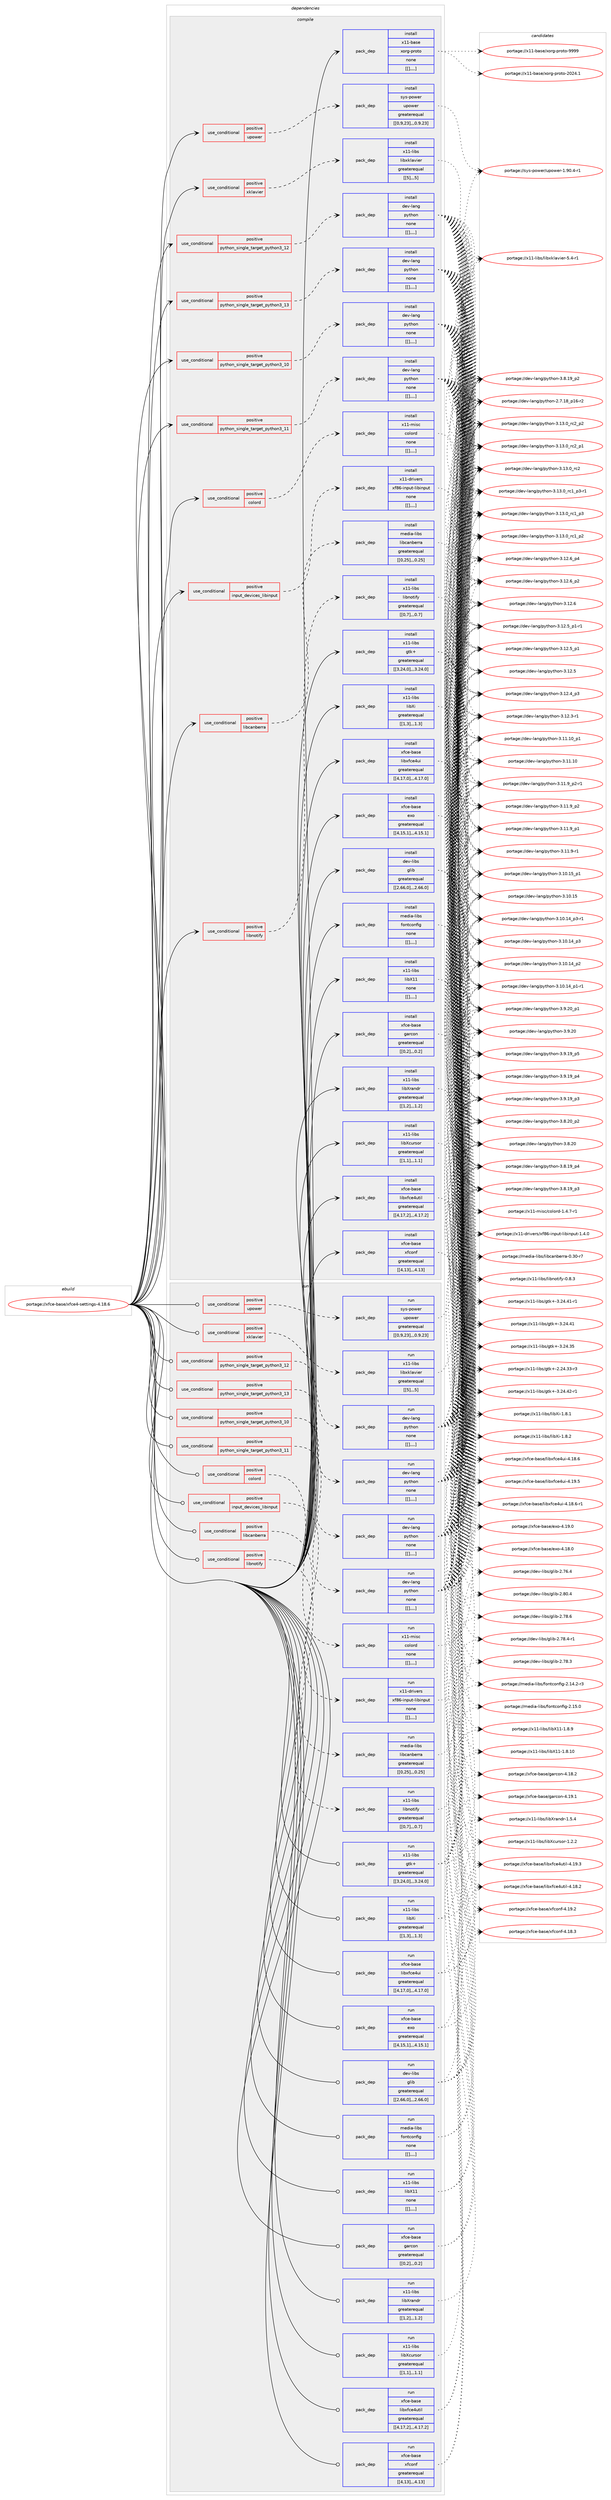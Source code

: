 digraph prolog {

# *************
# Graph options
# *************

newrank=true;
concentrate=true;
compound=true;
graph [rankdir=LR,fontname=Helvetica,fontsize=10,ranksep=1.5];#, ranksep=2.5, nodesep=0.2];
edge  [arrowhead=vee];
node  [fontname=Helvetica,fontsize=10];

# **********
# The ebuild
# **********

subgraph cluster_leftcol {
color=gray;
label=<<i>ebuild</i>>;
id [label="portage://xfce-base/xfce4-settings-4.18.6", color=red, width=4, href="../xfce-base/xfce4-settings-4.18.6.svg"];
}

# ****************
# The dependencies
# ****************

subgraph cluster_midcol {
color=gray;
label=<<i>dependencies</i>>;
subgraph cluster_compile {
fillcolor="#eeeeee";
style=filled;
label=<<i>compile</i>>;
subgraph cond12114 {
dependency35448 [label=<<TABLE BORDER="0" CELLBORDER="1" CELLSPACING="0" CELLPADDING="4"><TR><TD ROWSPAN="3" CELLPADDING="10">use_conditional</TD></TR><TR><TD>positive</TD></TR><TR><TD>colord</TD></TR></TABLE>>, shape=none, color=red];
subgraph pack23089 {
dependency35449 [label=<<TABLE BORDER="0" CELLBORDER="1" CELLSPACING="0" CELLPADDING="4" WIDTH="220"><TR><TD ROWSPAN="6" CELLPADDING="30">pack_dep</TD></TR><TR><TD WIDTH="110">install</TD></TR><TR><TD>x11-misc</TD></TR><TR><TD>colord</TD></TR><TR><TD>none</TD></TR><TR><TD>[[],,,,]</TD></TR></TABLE>>, shape=none, color=blue];
}
dependency35448:e -> dependency35449:w [weight=20,style="dashed",arrowhead="vee"];
}
id:e -> dependency35448:w [weight=20,style="solid",arrowhead="vee"];
subgraph cond12115 {
dependency35450 [label=<<TABLE BORDER="0" CELLBORDER="1" CELLSPACING="0" CELLPADDING="4"><TR><TD ROWSPAN="3" CELLPADDING="10">use_conditional</TD></TR><TR><TD>positive</TD></TR><TR><TD>input_devices_libinput</TD></TR></TABLE>>, shape=none, color=red];
subgraph pack23090 {
dependency35451 [label=<<TABLE BORDER="0" CELLBORDER="1" CELLSPACING="0" CELLPADDING="4" WIDTH="220"><TR><TD ROWSPAN="6" CELLPADDING="30">pack_dep</TD></TR><TR><TD WIDTH="110">install</TD></TR><TR><TD>x11-drivers</TD></TR><TR><TD>xf86-input-libinput</TD></TR><TR><TD>none</TD></TR><TR><TD>[[],,,,]</TD></TR></TABLE>>, shape=none, color=blue];
}
dependency35450:e -> dependency35451:w [weight=20,style="dashed",arrowhead="vee"];
}
id:e -> dependency35450:w [weight=20,style="solid",arrowhead="vee"];
subgraph cond12116 {
dependency35452 [label=<<TABLE BORDER="0" CELLBORDER="1" CELLSPACING="0" CELLPADDING="4"><TR><TD ROWSPAN="3" CELLPADDING="10">use_conditional</TD></TR><TR><TD>positive</TD></TR><TR><TD>libcanberra</TD></TR></TABLE>>, shape=none, color=red];
subgraph pack23091 {
dependency35453 [label=<<TABLE BORDER="0" CELLBORDER="1" CELLSPACING="0" CELLPADDING="4" WIDTH="220"><TR><TD ROWSPAN="6" CELLPADDING="30">pack_dep</TD></TR><TR><TD WIDTH="110">install</TD></TR><TR><TD>media-libs</TD></TR><TR><TD>libcanberra</TD></TR><TR><TD>greaterequal</TD></TR><TR><TD>[[0,25],,,0.25]</TD></TR></TABLE>>, shape=none, color=blue];
}
dependency35452:e -> dependency35453:w [weight=20,style="dashed",arrowhead="vee"];
}
id:e -> dependency35452:w [weight=20,style="solid",arrowhead="vee"];
subgraph cond12117 {
dependency35454 [label=<<TABLE BORDER="0" CELLBORDER="1" CELLSPACING="0" CELLPADDING="4"><TR><TD ROWSPAN="3" CELLPADDING="10">use_conditional</TD></TR><TR><TD>positive</TD></TR><TR><TD>libnotify</TD></TR></TABLE>>, shape=none, color=red];
subgraph pack23092 {
dependency35455 [label=<<TABLE BORDER="0" CELLBORDER="1" CELLSPACING="0" CELLPADDING="4" WIDTH="220"><TR><TD ROWSPAN="6" CELLPADDING="30">pack_dep</TD></TR><TR><TD WIDTH="110">install</TD></TR><TR><TD>x11-libs</TD></TR><TR><TD>libnotify</TD></TR><TR><TD>greaterequal</TD></TR><TR><TD>[[0,7],,,0.7]</TD></TR></TABLE>>, shape=none, color=blue];
}
dependency35454:e -> dependency35455:w [weight=20,style="dashed",arrowhead="vee"];
}
id:e -> dependency35454:w [weight=20,style="solid",arrowhead="vee"];
subgraph cond12118 {
dependency35456 [label=<<TABLE BORDER="0" CELLBORDER="1" CELLSPACING="0" CELLPADDING="4"><TR><TD ROWSPAN="3" CELLPADDING="10">use_conditional</TD></TR><TR><TD>positive</TD></TR><TR><TD>python_single_target_python3_10</TD></TR></TABLE>>, shape=none, color=red];
subgraph pack23093 {
dependency35457 [label=<<TABLE BORDER="0" CELLBORDER="1" CELLSPACING="0" CELLPADDING="4" WIDTH="220"><TR><TD ROWSPAN="6" CELLPADDING="30">pack_dep</TD></TR><TR><TD WIDTH="110">install</TD></TR><TR><TD>dev-lang</TD></TR><TR><TD>python</TD></TR><TR><TD>none</TD></TR><TR><TD>[[],,,,]</TD></TR></TABLE>>, shape=none, color=blue];
}
dependency35456:e -> dependency35457:w [weight=20,style="dashed",arrowhead="vee"];
}
id:e -> dependency35456:w [weight=20,style="solid",arrowhead="vee"];
subgraph cond12119 {
dependency35458 [label=<<TABLE BORDER="0" CELLBORDER="1" CELLSPACING="0" CELLPADDING="4"><TR><TD ROWSPAN="3" CELLPADDING="10">use_conditional</TD></TR><TR><TD>positive</TD></TR><TR><TD>python_single_target_python3_11</TD></TR></TABLE>>, shape=none, color=red];
subgraph pack23094 {
dependency35459 [label=<<TABLE BORDER="0" CELLBORDER="1" CELLSPACING="0" CELLPADDING="4" WIDTH="220"><TR><TD ROWSPAN="6" CELLPADDING="30">pack_dep</TD></TR><TR><TD WIDTH="110">install</TD></TR><TR><TD>dev-lang</TD></TR><TR><TD>python</TD></TR><TR><TD>none</TD></TR><TR><TD>[[],,,,]</TD></TR></TABLE>>, shape=none, color=blue];
}
dependency35458:e -> dependency35459:w [weight=20,style="dashed",arrowhead="vee"];
}
id:e -> dependency35458:w [weight=20,style="solid",arrowhead="vee"];
subgraph cond12120 {
dependency35460 [label=<<TABLE BORDER="0" CELLBORDER="1" CELLSPACING="0" CELLPADDING="4"><TR><TD ROWSPAN="3" CELLPADDING="10">use_conditional</TD></TR><TR><TD>positive</TD></TR><TR><TD>python_single_target_python3_12</TD></TR></TABLE>>, shape=none, color=red];
subgraph pack23095 {
dependency35461 [label=<<TABLE BORDER="0" CELLBORDER="1" CELLSPACING="0" CELLPADDING="4" WIDTH="220"><TR><TD ROWSPAN="6" CELLPADDING="30">pack_dep</TD></TR><TR><TD WIDTH="110">install</TD></TR><TR><TD>dev-lang</TD></TR><TR><TD>python</TD></TR><TR><TD>none</TD></TR><TR><TD>[[],,,,]</TD></TR></TABLE>>, shape=none, color=blue];
}
dependency35460:e -> dependency35461:w [weight=20,style="dashed",arrowhead="vee"];
}
id:e -> dependency35460:w [weight=20,style="solid",arrowhead="vee"];
subgraph cond12121 {
dependency35462 [label=<<TABLE BORDER="0" CELLBORDER="1" CELLSPACING="0" CELLPADDING="4"><TR><TD ROWSPAN="3" CELLPADDING="10">use_conditional</TD></TR><TR><TD>positive</TD></TR><TR><TD>python_single_target_python3_13</TD></TR></TABLE>>, shape=none, color=red];
subgraph pack23096 {
dependency35463 [label=<<TABLE BORDER="0" CELLBORDER="1" CELLSPACING="0" CELLPADDING="4" WIDTH="220"><TR><TD ROWSPAN="6" CELLPADDING="30">pack_dep</TD></TR><TR><TD WIDTH="110">install</TD></TR><TR><TD>dev-lang</TD></TR><TR><TD>python</TD></TR><TR><TD>none</TD></TR><TR><TD>[[],,,,]</TD></TR></TABLE>>, shape=none, color=blue];
}
dependency35462:e -> dependency35463:w [weight=20,style="dashed",arrowhead="vee"];
}
id:e -> dependency35462:w [weight=20,style="solid",arrowhead="vee"];
subgraph cond12122 {
dependency35464 [label=<<TABLE BORDER="0" CELLBORDER="1" CELLSPACING="0" CELLPADDING="4"><TR><TD ROWSPAN="3" CELLPADDING="10">use_conditional</TD></TR><TR><TD>positive</TD></TR><TR><TD>upower</TD></TR></TABLE>>, shape=none, color=red];
subgraph pack23097 {
dependency35465 [label=<<TABLE BORDER="0" CELLBORDER="1" CELLSPACING="0" CELLPADDING="4" WIDTH="220"><TR><TD ROWSPAN="6" CELLPADDING="30">pack_dep</TD></TR><TR><TD WIDTH="110">install</TD></TR><TR><TD>sys-power</TD></TR><TR><TD>upower</TD></TR><TR><TD>greaterequal</TD></TR><TR><TD>[[0,9,23],,,0.9.23]</TD></TR></TABLE>>, shape=none, color=blue];
}
dependency35464:e -> dependency35465:w [weight=20,style="dashed",arrowhead="vee"];
}
id:e -> dependency35464:w [weight=20,style="solid",arrowhead="vee"];
subgraph cond12123 {
dependency35466 [label=<<TABLE BORDER="0" CELLBORDER="1" CELLSPACING="0" CELLPADDING="4"><TR><TD ROWSPAN="3" CELLPADDING="10">use_conditional</TD></TR><TR><TD>positive</TD></TR><TR><TD>xklavier</TD></TR></TABLE>>, shape=none, color=red];
subgraph pack23098 {
dependency35467 [label=<<TABLE BORDER="0" CELLBORDER="1" CELLSPACING="0" CELLPADDING="4" WIDTH="220"><TR><TD ROWSPAN="6" CELLPADDING="30">pack_dep</TD></TR><TR><TD WIDTH="110">install</TD></TR><TR><TD>x11-libs</TD></TR><TR><TD>libxklavier</TD></TR><TR><TD>greaterequal</TD></TR><TR><TD>[[5],,,5]</TD></TR></TABLE>>, shape=none, color=blue];
}
dependency35466:e -> dependency35467:w [weight=20,style="dashed",arrowhead="vee"];
}
id:e -> dependency35466:w [weight=20,style="solid",arrowhead="vee"];
subgraph pack23099 {
dependency35468 [label=<<TABLE BORDER="0" CELLBORDER="1" CELLSPACING="0" CELLPADDING="4" WIDTH="220"><TR><TD ROWSPAN="6" CELLPADDING="30">pack_dep</TD></TR><TR><TD WIDTH="110">install</TD></TR><TR><TD>dev-libs</TD></TR><TR><TD>glib</TD></TR><TR><TD>greaterequal</TD></TR><TR><TD>[[2,66,0],,,2.66.0]</TD></TR></TABLE>>, shape=none, color=blue];
}
id:e -> dependency35468:w [weight=20,style="solid",arrowhead="vee"];
subgraph pack23100 {
dependency35469 [label=<<TABLE BORDER="0" CELLBORDER="1" CELLSPACING="0" CELLPADDING="4" WIDTH="220"><TR><TD ROWSPAN="6" CELLPADDING="30">pack_dep</TD></TR><TR><TD WIDTH="110">install</TD></TR><TR><TD>media-libs</TD></TR><TR><TD>fontconfig</TD></TR><TR><TD>none</TD></TR><TR><TD>[[],,,,]</TD></TR></TABLE>>, shape=none, color=blue];
}
id:e -> dependency35469:w [weight=20,style="solid",arrowhead="vee"];
subgraph pack23101 {
dependency35470 [label=<<TABLE BORDER="0" CELLBORDER="1" CELLSPACING="0" CELLPADDING="4" WIDTH="220"><TR><TD ROWSPAN="6" CELLPADDING="30">pack_dep</TD></TR><TR><TD WIDTH="110">install</TD></TR><TR><TD>x11-base</TD></TR><TR><TD>xorg-proto</TD></TR><TR><TD>none</TD></TR><TR><TD>[[],,,,]</TD></TR></TABLE>>, shape=none, color=blue];
}
id:e -> dependency35470:w [weight=20,style="solid",arrowhead="vee"];
subgraph pack23102 {
dependency35471 [label=<<TABLE BORDER="0" CELLBORDER="1" CELLSPACING="0" CELLPADDING="4" WIDTH="220"><TR><TD ROWSPAN="6" CELLPADDING="30">pack_dep</TD></TR><TR><TD WIDTH="110">install</TD></TR><TR><TD>x11-libs</TD></TR><TR><TD>gtk+</TD></TR><TR><TD>greaterequal</TD></TR><TR><TD>[[3,24,0],,,3.24.0]</TD></TR></TABLE>>, shape=none, color=blue];
}
id:e -> dependency35471:w [weight=20,style="solid",arrowhead="vee"];
subgraph pack23103 {
dependency35472 [label=<<TABLE BORDER="0" CELLBORDER="1" CELLSPACING="0" CELLPADDING="4" WIDTH="220"><TR><TD ROWSPAN="6" CELLPADDING="30">pack_dep</TD></TR><TR><TD WIDTH="110">install</TD></TR><TR><TD>x11-libs</TD></TR><TR><TD>libX11</TD></TR><TR><TD>none</TD></TR><TR><TD>[[],,,,]</TD></TR></TABLE>>, shape=none, color=blue];
}
id:e -> dependency35472:w [weight=20,style="solid",arrowhead="vee"];
subgraph pack23104 {
dependency35473 [label=<<TABLE BORDER="0" CELLBORDER="1" CELLSPACING="0" CELLPADDING="4" WIDTH="220"><TR><TD ROWSPAN="6" CELLPADDING="30">pack_dep</TD></TR><TR><TD WIDTH="110">install</TD></TR><TR><TD>x11-libs</TD></TR><TR><TD>libXcursor</TD></TR><TR><TD>greaterequal</TD></TR><TR><TD>[[1,1],,,1.1]</TD></TR></TABLE>>, shape=none, color=blue];
}
id:e -> dependency35473:w [weight=20,style="solid",arrowhead="vee"];
subgraph pack23105 {
dependency35474 [label=<<TABLE BORDER="0" CELLBORDER="1" CELLSPACING="0" CELLPADDING="4" WIDTH="220"><TR><TD ROWSPAN="6" CELLPADDING="30">pack_dep</TD></TR><TR><TD WIDTH="110">install</TD></TR><TR><TD>x11-libs</TD></TR><TR><TD>libXi</TD></TR><TR><TD>greaterequal</TD></TR><TR><TD>[[1,3],,,1.3]</TD></TR></TABLE>>, shape=none, color=blue];
}
id:e -> dependency35474:w [weight=20,style="solid",arrowhead="vee"];
subgraph pack23106 {
dependency35475 [label=<<TABLE BORDER="0" CELLBORDER="1" CELLSPACING="0" CELLPADDING="4" WIDTH="220"><TR><TD ROWSPAN="6" CELLPADDING="30">pack_dep</TD></TR><TR><TD WIDTH="110">install</TD></TR><TR><TD>x11-libs</TD></TR><TR><TD>libXrandr</TD></TR><TR><TD>greaterequal</TD></TR><TR><TD>[[1,2],,,1.2]</TD></TR></TABLE>>, shape=none, color=blue];
}
id:e -> dependency35475:w [weight=20,style="solid",arrowhead="vee"];
subgraph pack23107 {
dependency35476 [label=<<TABLE BORDER="0" CELLBORDER="1" CELLSPACING="0" CELLPADDING="4" WIDTH="220"><TR><TD ROWSPAN="6" CELLPADDING="30">pack_dep</TD></TR><TR><TD WIDTH="110">install</TD></TR><TR><TD>xfce-base</TD></TR><TR><TD>exo</TD></TR><TR><TD>greaterequal</TD></TR><TR><TD>[[4,15,1],,,4.15.1]</TD></TR></TABLE>>, shape=none, color=blue];
}
id:e -> dependency35476:w [weight=20,style="solid",arrowhead="vee"];
subgraph pack23108 {
dependency35477 [label=<<TABLE BORDER="0" CELLBORDER="1" CELLSPACING="0" CELLPADDING="4" WIDTH="220"><TR><TD ROWSPAN="6" CELLPADDING="30">pack_dep</TD></TR><TR><TD WIDTH="110">install</TD></TR><TR><TD>xfce-base</TD></TR><TR><TD>garcon</TD></TR><TR><TD>greaterequal</TD></TR><TR><TD>[[0,2],,,0.2]</TD></TR></TABLE>>, shape=none, color=blue];
}
id:e -> dependency35477:w [weight=20,style="solid",arrowhead="vee"];
subgraph pack23109 {
dependency35478 [label=<<TABLE BORDER="0" CELLBORDER="1" CELLSPACING="0" CELLPADDING="4" WIDTH="220"><TR><TD ROWSPAN="6" CELLPADDING="30">pack_dep</TD></TR><TR><TD WIDTH="110">install</TD></TR><TR><TD>xfce-base</TD></TR><TR><TD>libxfce4ui</TD></TR><TR><TD>greaterequal</TD></TR><TR><TD>[[4,17,0],,,4.17.0]</TD></TR></TABLE>>, shape=none, color=blue];
}
id:e -> dependency35478:w [weight=20,style="solid",arrowhead="vee"];
subgraph pack23110 {
dependency35479 [label=<<TABLE BORDER="0" CELLBORDER="1" CELLSPACING="0" CELLPADDING="4" WIDTH="220"><TR><TD ROWSPAN="6" CELLPADDING="30">pack_dep</TD></TR><TR><TD WIDTH="110">install</TD></TR><TR><TD>xfce-base</TD></TR><TR><TD>libxfce4util</TD></TR><TR><TD>greaterequal</TD></TR><TR><TD>[[4,17,2],,,4.17.2]</TD></TR></TABLE>>, shape=none, color=blue];
}
id:e -> dependency35479:w [weight=20,style="solid",arrowhead="vee"];
subgraph pack23111 {
dependency35480 [label=<<TABLE BORDER="0" CELLBORDER="1" CELLSPACING="0" CELLPADDING="4" WIDTH="220"><TR><TD ROWSPAN="6" CELLPADDING="30">pack_dep</TD></TR><TR><TD WIDTH="110">install</TD></TR><TR><TD>xfce-base</TD></TR><TR><TD>xfconf</TD></TR><TR><TD>greaterequal</TD></TR><TR><TD>[[4,13],,,4.13]</TD></TR></TABLE>>, shape=none, color=blue];
}
id:e -> dependency35480:w [weight=20,style="solid",arrowhead="vee"];
}
subgraph cluster_compileandrun {
fillcolor="#eeeeee";
style=filled;
label=<<i>compile and run</i>>;
}
subgraph cluster_run {
fillcolor="#eeeeee";
style=filled;
label=<<i>run</i>>;
subgraph cond12124 {
dependency35481 [label=<<TABLE BORDER="0" CELLBORDER="1" CELLSPACING="0" CELLPADDING="4"><TR><TD ROWSPAN="3" CELLPADDING="10">use_conditional</TD></TR><TR><TD>positive</TD></TR><TR><TD>colord</TD></TR></TABLE>>, shape=none, color=red];
subgraph pack23112 {
dependency35482 [label=<<TABLE BORDER="0" CELLBORDER="1" CELLSPACING="0" CELLPADDING="4" WIDTH="220"><TR><TD ROWSPAN="6" CELLPADDING="30">pack_dep</TD></TR><TR><TD WIDTH="110">run</TD></TR><TR><TD>x11-misc</TD></TR><TR><TD>colord</TD></TR><TR><TD>none</TD></TR><TR><TD>[[],,,,]</TD></TR></TABLE>>, shape=none, color=blue];
}
dependency35481:e -> dependency35482:w [weight=20,style="dashed",arrowhead="vee"];
}
id:e -> dependency35481:w [weight=20,style="solid",arrowhead="odot"];
subgraph cond12125 {
dependency35483 [label=<<TABLE BORDER="0" CELLBORDER="1" CELLSPACING="0" CELLPADDING="4"><TR><TD ROWSPAN="3" CELLPADDING="10">use_conditional</TD></TR><TR><TD>positive</TD></TR><TR><TD>input_devices_libinput</TD></TR></TABLE>>, shape=none, color=red];
subgraph pack23113 {
dependency35484 [label=<<TABLE BORDER="0" CELLBORDER="1" CELLSPACING="0" CELLPADDING="4" WIDTH="220"><TR><TD ROWSPAN="6" CELLPADDING="30">pack_dep</TD></TR><TR><TD WIDTH="110">run</TD></TR><TR><TD>x11-drivers</TD></TR><TR><TD>xf86-input-libinput</TD></TR><TR><TD>none</TD></TR><TR><TD>[[],,,,]</TD></TR></TABLE>>, shape=none, color=blue];
}
dependency35483:e -> dependency35484:w [weight=20,style="dashed",arrowhead="vee"];
}
id:e -> dependency35483:w [weight=20,style="solid",arrowhead="odot"];
subgraph cond12126 {
dependency35485 [label=<<TABLE BORDER="0" CELLBORDER="1" CELLSPACING="0" CELLPADDING="4"><TR><TD ROWSPAN="3" CELLPADDING="10">use_conditional</TD></TR><TR><TD>positive</TD></TR><TR><TD>libcanberra</TD></TR></TABLE>>, shape=none, color=red];
subgraph pack23114 {
dependency35486 [label=<<TABLE BORDER="0" CELLBORDER="1" CELLSPACING="0" CELLPADDING="4" WIDTH="220"><TR><TD ROWSPAN="6" CELLPADDING="30">pack_dep</TD></TR><TR><TD WIDTH="110">run</TD></TR><TR><TD>media-libs</TD></TR><TR><TD>libcanberra</TD></TR><TR><TD>greaterequal</TD></TR><TR><TD>[[0,25],,,0.25]</TD></TR></TABLE>>, shape=none, color=blue];
}
dependency35485:e -> dependency35486:w [weight=20,style="dashed",arrowhead="vee"];
}
id:e -> dependency35485:w [weight=20,style="solid",arrowhead="odot"];
subgraph cond12127 {
dependency35487 [label=<<TABLE BORDER="0" CELLBORDER="1" CELLSPACING="0" CELLPADDING="4"><TR><TD ROWSPAN="3" CELLPADDING="10">use_conditional</TD></TR><TR><TD>positive</TD></TR><TR><TD>libnotify</TD></TR></TABLE>>, shape=none, color=red];
subgraph pack23115 {
dependency35488 [label=<<TABLE BORDER="0" CELLBORDER="1" CELLSPACING="0" CELLPADDING="4" WIDTH="220"><TR><TD ROWSPAN="6" CELLPADDING="30">pack_dep</TD></TR><TR><TD WIDTH="110">run</TD></TR><TR><TD>x11-libs</TD></TR><TR><TD>libnotify</TD></TR><TR><TD>greaterequal</TD></TR><TR><TD>[[0,7],,,0.7]</TD></TR></TABLE>>, shape=none, color=blue];
}
dependency35487:e -> dependency35488:w [weight=20,style="dashed",arrowhead="vee"];
}
id:e -> dependency35487:w [weight=20,style="solid",arrowhead="odot"];
subgraph cond12128 {
dependency35489 [label=<<TABLE BORDER="0" CELLBORDER="1" CELLSPACING="0" CELLPADDING="4"><TR><TD ROWSPAN="3" CELLPADDING="10">use_conditional</TD></TR><TR><TD>positive</TD></TR><TR><TD>python_single_target_python3_10</TD></TR></TABLE>>, shape=none, color=red];
subgraph pack23116 {
dependency35490 [label=<<TABLE BORDER="0" CELLBORDER="1" CELLSPACING="0" CELLPADDING="4" WIDTH="220"><TR><TD ROWSPAN="6" CELLPADDING="30">pack_dep</TD></TR><TR><TD WIDTH="110">run</TD></TR><TR><TD>dev-lang</TD></TR><TR><TD>python</TD></TR><TR><TD>none</TD></TR><TR><TD>[[],,,,]</TD></TR></TABLE>>, shape=none, color=blue];
}
dependency35489:e -> dependency35490:w [weight=20,style="dashed",arrowhead="vee"];
}
id:e -> dependency35489:w [weight=20,style="solid",arrowhead="odot"];
subgraph cond12129 {
dependency35491 [label=<<TABLE BORDER="0" CELLBORDER="1" CELLSPACING="0" CELLPADDING="4"><TR><TD ROWSPAN="3" CELLPADDING="10">use_conditional</TD></TR><TR><TD>positive</TD></TR><TR><TD>python_single_target_python3_11</TD></TR></TABLE>>, shape=none, color=red];
subgraph pack23117 {
dependency35492 [label=<<TABLE BORDER="0" CELLBORDER="1" CELLSPACING="0" CELLPADDING="4" WIDTH="220"><TR><TD ROWSPAN="6" CELLPADDING="30">pack_dep</TD></TR><TR><TD WIDTH="110">run</TD></TR><TR><TD>dev-lang</TD></TR><TR><TD>python</TD></TR><TR><TD>none</TD></TR><TR><TD>[[],,,,]</TD></TR></TABLE>>, shape=none, color=blue];
}
dependency35491:e -> dependency35492:w [weight=20,style="dashed",arrowhead="vee"];
}
id:e -> dependency35491:w [weight=20,style="solid",arrowhead="odot"];
subgraph cond12130 {
dependency35493 [label=<<TABLE BORDER="0" CELLBORDER="1" CELLSPACING="0" CELLPADDING="4"><TR><TD ROWSPAN="3" CELLPADDING="10">use_conditional</TD></TR><TR><TD>positive</TD></TR><TR><TD>python_single_target_python3_12</TD></TR></TABLE>>, shape=none, color=red];
subgraph pack23118 {
dependency35494 [label=<<TABLE BORDER="0" CELLBORDER="1" CELLSPACING="0" CELLPADDING="4" WIDTH="220"><TR><TD ROWSPAN="6" CELLPADDING="30">pack_dep</TD></TR><TR><TD WIDTH="110">run</TD></TR><TR><TD>dev-lang</TD></TR><TR><TD>python</TD></TR><TR><TD>none</TD></TR><TR><TD>[[],,,,]</TD></TR></TABLE>>, shape=none, color=blue];
}
dependency35493:e -> dependency35494:w [weight=20,style="dashed",arrowhead="vee"];
}
id:e -> dependency35493:w [weight=20,style="solid",arrowhead="odot"];
subgraph cond12131 {
dependency35495 [label=<<TABLE BORDER="0" CELLBORDER="1" CELLSPACING="0" CELLPADDING="4"><TR><TD ROWSPAN="3" CELLPADDING="10">use_conditional</TD></TR><TR><TD>positive</TD></TR><TR><TD>python_single_target_python3_13</TD></TR></TABLE>>, shape=none, color=red];
subgraph pack23119 {
dependency35496 [label=<<TABLE BORDER="0" CELLBORDER="1" CELLSPACING="0" CELLPADDING="4" WIDTH="220"><TR><TD ROWSPAN="6" CELLPADDING="30">pack_dep</TD></TR><TR><TD WIDTH="110">run</TD></TR><TR><TD>dev-lang</TD></TR><TR><TD>python</TD></TR><TR><TD>none</TD></TR><TR><TD>[[],,,,]</TD></TR></TABLE>>, shape=none, color=blue];
}
dependency35495:e -> dependency35496:w [weight=20,style="dashed",arrowhead="vee"];
}
id:e -> dependency35495:w [weight=20,style="solid",arrowhead="odot"];
subgraph cond12132 {
dependency35497 [label=<<TABLE BORDER="0" CELLBORDER="1" CELLSPACING="0" CELLPADDING="4"><TR><TD ROWSPAN="3" CELLPADDING="10">use_conditional</TD></TR><TR><TD>positive</TD></TR><TR><TD>upower</TD></TR></TABLE>>, shape=none, color=red];
subgraph pack23120 {
dependency35498 [label=<<TABLE BORDER="0" CELLBORDER="1" CELLSPACING="0" CELLPADDING="4" WIDTH="220"><TR><TD ROWSPAN="6" CELLPADDING="30">pack_dep</TD></TR><TR><TD WIDTH="110">run</TD></TR><TR><TD>sys-power</TD></TR><TR><TD>upower</TD></TR><TR><TD>greaterequal</TD></TR><TR><TD>[[0,9,23],,,0.9.23]</TD></TR></TABLE>>, shape=none, color=blue];
}
dependency35497:e -> dependency35498:w [weight=20,style="dashed",arrowhead="vee"];
}
id:e -> dependency35497:w [weight=20,style="solid",arrowhead="odot"];
subgraph cond12133 {
dependency35499 [label=<<TABLE BORDER="0" CELLBORDER="1" CELLSPACING="0" CELLPADDING="4"><TR><TD ROWSPAN="3" CELLPADDING="10">use_conditional</TD></TR><TR><TD>positive</TD></TR><TR><TD>xklavier</TD></TR></TABLE>>, shape=none, color=red];
subgraph pack23121 {
dependency35500 [label=<<TABLE BORDER="0" CELLBORDER="1" CELLSPACING="0" CELLPADDING="4" WIDTH="220"><TR><TD ROWSPAN="6" CELLPADDING="30">pack_dep</TD></TR><TR><TD WIDTH="110">run</TD></TR><TR><TD>x11-libs</TD></TR><TR><TD>libxklavier</TD></TR><TR><TD>greaterequal</TD></TR><TR><TD>[[5],,,5]</TD></TR></TABLE>>, shape=none, color=blue];
}
dependency35499:e -> dependency35500:w [weight=20,style="dashed",arrowhead="vee"];
}
id:e -> dependency35499:w [weight=20,style="solid",arrowhead="odot"];
subgraph pack23122 {
dependency35501 [label=<<TABLE BORDER="0" CELLBORDER="1" CELLSPACING="0" CELLPADDING="4" WIDTH="220"><TR><TD ROWSPAN="6" CELLPADDING="30">pack_dep</TD></TR><TR><TD WIDTH="110">run</TD></TR><TR><TD>dev-libs</TD></TR><TR><TD>glib</TD></TR><TR><TD>greaterequal</TD></TR><TR><TD>[[2,66,0],,,2.66.0]</TD></TR></TABLE>>, shape=none, color=blue];
}
id:e -> dependency35501:w [weight=20,style="solid",arrowhead="odot"];
subgraph pack23123 {
dependency35502 [label=<<TABLE BORDER="0" CELLBORDER="1" CELLSPACING="0" CELLPADDING="4" WIDTH="220"><TR><TD ROWSPAN="6" CELLPADDING="30">pack_dep</TD></TR><TR><TD WIDTH="110">run</TD></TR><TR><TD>media-libs</TD></TR><TR><TD>fontconfig</TD></TR><TR><TD>none</TD></TR><TR><TD>[[],,,,]</TD></TR></TABLE>>, shape=none, color=blue];
}
id:e -> dependency35502:w [weight=20,style="solid",arrowhead="odot"];
subgraph pack23124 {
dependency35503 [label=<<TABLE BORDER="0" CELLBORDER="1" CELLSPACING="0" CELLPADDING="4" WIDTH="220"><TR><TD ROWSPAN="6" CELLPADDING="30">pack_dep</TD></TR><TR><TD WIDTH="110">run</TD></TR><TR><TD>x11-libs</TD></TR><TR><TD>gtk+</TD></TR><TR><TD>greaterequal</TD></TR><TR><TD>[[3,24,0],,,3.24.0]</TD></TR></TABLE>>, shape=none, color=blue];
}
id:e -> dependency35503:w [weight=20,style="solid",arrowhead="odot"];
subgraph pack23125 {
dependency35504 [label=<<TABLE BORDER="0" CELLBORDER="1" CELLSPACING="0" CELLPADDING="4" WIDTH="220"><TR><TD ROWSPAN="6" CELLPADDING="30">pack_dep</TD></TR><TR><TD WIDTH="110">run</TD></TR><TR><TD>x11-libs</TD></TR><TR><TD>libX11</TD></TR><TR><TD>none</TD></TR><TR><TD>[[],,,,]</TD></TR></TABLE>>, shape=none, color=blue];
}
id:e -> dependency35504:w [weight=20,style="solid",arrowhead="odot"];
subgraph pack23126 {
dependency35505 [label=<<TABLE BORDER="0" CELLBORDER="1" CELLSPACING="0" CELLPADDING="4" WIDTH="220"><TR><TD ROWSPAN="6" CELLPADDING="30">pack_dep</TD></TR><TR><TD WIDTH="110">run</TD></TR><TR><TD>x11-libs</TD></TR><TR><TD>libXcursor</TD></TR><TR><TD>greaterequal</TD></TR><TR><TD>[[1,1],,,1.1]</TD></TR></TABLE>>, shape=none, color=blue];
}
id:e -> dependency35505:w [weight=20,style="solid",arrowhead="odot"];
subgraph pack23127 {
dependency35506 [label=<<TABLE BORDER="0" CELLBORDER="1" CELLSPACING="0" CELLPADDING="4" WIDTH="220"><TR><TD ROWSPAN="6" CELLPADDING="30">pack_dep</TD></TR><TR><TD WIDTH="110">run</TD></TR><TR><TD>x11-libs</TD></TR><TR><TD>libXi</TD></TR><TR><TD>greaterequal</TD></TR><TR><TD>[[1,3],,,1.3]</TD></TR></TABLE>>, shape=none, color=blue];
}
id:e -> dependency35506:w [weight=20,style="solid",arrowhead="odot"];
subgraph pack23128 {
dependency35507 [label=<<TABLE BORDER="0" CELLBORDER="1" CELLSPACING="0" CELLPADDING="4" WIDTH="220"><TR><TD ROWSPAN="6" CELLPADDING="30">pack_dep</TD></TR><TR><TD WIDTH="110">run</TD></TR><TR><TD>x11-libs</TD></TR><TR><TD>libXrandr</TD></TR><TR><TD>greaterequal</TD></TR><TR><TD>[[1,2],,,1.2]</TD></TR></TABLE>>, shape=none, color=blue];
}
id:e -> dependency35507:w [weight=20,style="solid",arrowhead="odot"];
subgraph pack23129 {
dependency35508 [label=<<TABLE BORDER="0" CELLBORDER="1" CELLSPACING="0" CELLPADDING="4" WIDTH="220"><TR><TD ROWSPAN="6" CELLPADDING="30">pack_dep</TD></TR><TR><TD WIDTH="110">run</TD></TR><TR><TD>xfce-base</TD></TR><TR><TD>exo</TD></TR><TR><TD>greaterequal</TD></TR><TR><TD>[[4,15,1],,,4.15.1]</TD></TR></TABLE>>, shape=none, color=blue];
}
id:e -> dependency35508:w [weight=20,style="solid",arrowhead="odot"];
subgraph pack23130 {
dependency35509 [label=<<TABLE BORDER="0" CELLBORDER="1" CELLSPACING="0" CELLPADDING="4" WIDTH="220"><TR><TD ROWSPAN="6" CELLPADDING="30">pack_dep</TD></TR><TR><TD WIDTH="110">run</TD></TR><TR><TD>xfce-base</TD></TR><TR><TD>garcon</TD></TR><TR><TD>greaterequal</TD></TR><TR><TD>[[0,2],,,0.2]</TD></TR></TABLE>>, shape=none, color=blue];
}
id:e -> dependency35509:w [weight=20,style="solid",arrowhead="odot"];
subgraph pack23131 {
dependency35510 [label=<<TABLE BORDER="0" CELLBORDER="1" CELLSPACING="0" CELLPADDING="4" WIDTH="220"><TR><TD ROWSPAN="6" CELLPADDING="30">pack_dep</TD></TR><TR><TD WIDTH="110">run</TD></TR><TR><TD>xfce-base</TD></TR><TR><TD>libxfce4ui</TD></TR><TR><TD>greaterequal</TD></TR><TR><TD>[[4,17,0],,,4.17.0]</TD></TR></TABLE>>, shape=none, color=blue];
}
id:e -> dependency35510:w [weight=20,style="solid",arrowhead="odot"];
subgraph pack23132 {
dependency35511 [label=<<TABLE BORDER="0" CELLBORDER="1" CELLSPACING="0" CELLPADDING="4" WIDTH="220"><TR><TD ROWSPAN="6" CELLPADDING="30">pack_dep</TD></TR><TR><TD WIDTH="110">run</TD></TR><TR><TD>xfce-base</TD></TR><TR><TD>libxfce4util</TD></TR><TR><TD>greaterequal</TD></TR><TR><TD>[[4,17,2],,,4.17.2]</TD></TR></TABLE>>, shape=none, color=blue];
}
id:e -> dependency35511:w [weight=20,style="solid",arrowhead="odot"];
subgraph pack23133 {
dependency35512 [label=<<TABLE BORDER="0" CELLBORDER="1" CELLSPACING="0" CELLPADDING="4" WIDTH="220"><TR><TD ROWSPAN="6" CELLPADDING="30">pack_dep</TD></TR><TR><TD WIDTH="110">run</TD></TR><TR><TD>xfce-base</TD></TR><TR><TD>xfconf</TD></TR><TR><TD>greaterequal</TD></TR><TR><TD>[[4,13],,,4.13]</TD></TR></TABLE>>, shape=none, color=blue];
}
id:e -> dependency35512:w [weight=20,style="solid",arrowhead="odot"];
}
}

# **************
# The candidates
# **************

subgraph cluster_choices {
rank=same;
color=gray;
label=<<i>candidates</i>>;

subgraph choice23089 {
color=black;
nodesep=1;
choice1204949451091051159947991111081111141004549465246554511449 [label="portage://x11-misc/colord-1.4.7-r1", color=red, width=4,href="../x11-misc/colord-1.4.7-r1.svg"];
dependency35449:e -> choice1204949451091051159947991111081111141004549465246554511449:w [style=dotted,weight="100"];
}
subgraph choice23090 {
color=black;
nodesep=1;
choice120494945100114105118101114115471201025654451051101121171164510810598105110112117116454946524648 [label="portage://x11-drivers/xf86-input-libinput-1.4.0", color=red, width=4,href="../x11-drivers/xf86-input-libinput-1.4.0.svg"];
dependency35451:e -> choice120494945100114105118101114115471201025654451051101121171164510810598105110112117116454946524648:w [style=dotted,weight="100"];
}
subgraph choice23091 {
color=black;
nodesep=1;
choice10910110010597451081059811547108105989997110981011141149745484651484511455 [label="portage://media-libs/libcanberra-0.30-r7", color=red, width=4,href="../media-libs/libcanberra-0.30-r7.svg"];
dependency35453:e -> choice10910110010597451081059811547108105989997110981011141149745484651484511455:w [style=dotted,weight="100"];
}
subgraph choice23092 {
color=black;
nodesep=1;
choice120494945108105981154710810598110111116105102121454846564651 [label="portage://x11-libs/libnotify-0.8.3", color=red, width=4,href="../x11-libs/libnotify-0.8.3.svg"];
dependency35455:e -> choice120494945108105981154710810598110111116105102121454846564651:w [style=dotted,weight="100"];
}
subgraph choice23093 {
color=black;
nodesep=1;
choice100101118451089711010347112121116104111110455146495146489511499509511250 [label="portage://dev-lang/python-3.13.0_rc2_p2", color=red, width=4,href="../dev-lang/python-3.13.0_rc2_p2.svg"];
choice100101118451089711010347112121116104111110455146495146489511499509511249 [label="portage://dev-lang/python-3.13.0_rc2_p1", color=red, width=4,href="../dev-lang/python-3.13.0_rc2_p1.svg"];
choice10010111845108971101034711212111610411111045514649514648951149950 [label="portage://dev-lang/python-3.13.0_rc2", color=red, width=4,href="../dev-lang/python-3.13.0_rc2.svg"];
choice1001011184510897110103471121211161041111104551464951464895114994995112514511449 [label="portage://dev-lang/python-3.13.0_rc1_p3-r1", color=red, width=4,href="../dev-lang/python-3.13.0_rc1_p3-r1.svg"];
choice100101118451089711010347112121116104111110455146495146489511499499511251 [label="portage://dev-lang/python-3.13.0_rc1_p3", color=red, width=4,href="../dev-lang/python-3.13.0_rc1_p3.svg"];
choice100101118451089711010347112121116104111110455146495146489511499499511250 [label="portage://dev-lang/python-3.13.0_rc1_p2", color=red, width=4,href="../dev-lang/python-3.13.0_rc1_p2.svg"];
choice100101118451089711010347112121116104111110455146495046549511252 [label="portage://dev-lang/python-3.12.6_p4", color=red, width=4,href="../dev-lang/python-3.12.6_p4.svg"];
choice100101118451089711010347112121116104111110455146495046549511250 [label="portage://dev-lang/python-3.12.6_p2", color=red, width=4,href="../dev-lang/python-3.12.6_p2.svg"];
choice10010111845108971101034711212111610411111045514649504654 [label="portage://dev-lang/python-3.12.6", color=red, width=4,href="../dev-lang/python-3.12.6.svg"];
choice1001011184510897110103471121211161041111104551464950465395112494511449 [label="portage://dev-lang/python-3.12.5_p1-r1", color=red, width=4,href="../dev-lang/python-3.12.5_p1-r1.svg"];
choice100101118451089711010347112121116104111110455146495046539511249 [label="portage://dev-lang/python-3.12.5_p1", color=red, width=4,href="../dev-lang/python-3.12.5_p1.svg"];
choice10010111845108971101034711212111610411111045514649504653 [label="portage://dev-lang/python-3.12.5", color=red, width=4,href="../dev-lang/python-3.12.5.svg"];
choice100101118451089711010347112121116104111110455146495046529511251 [label="portage://dev-lang/python-3.12.4_p3", color=red, width=4,href="../dev-lang/python-3.12.4_p3.svg"];
choice100101118451089711010347112121116104111110455146495046514511449 [label="portage://dev-lang/python-3.12.3-r1", color=red, width=4,href="../dev-lang/python-3.12.3-r1.svg"];
choice10010111845108971101034711212111610411111045514649494649489511249 [label="portage://dev-lang/python-3.11.10_p1", color=red, width=4,href="../dev-lang/python-3.11.10_p1.svg"];
choice1001011184510897110103471121211161041111104551464949464948 [label="portage://dev-lang/python-3.11.10", color=red, width=4,href="../dev-lang/python-3.11.10.svg"];
choice1001011184510897110103471121211161041111104551464949465795112504511449 [label="portage://dev-lang/python-3.11.9_p2-r1", color=red, width=4,href="../dev-lang/python-3.11.9_p2-r1.svg"];
choice100101118451089711010347112121116104111110455146494946579511250 [label="portage://dev-lang/python-3.11.9_p2", color=red, width=4,href="../dev-lang/python-3.11.9_p2.svg"];
choice100101118451089711010347112121116104111110455146494946579511249 [label="portage://dev-lang/python-3.11.9_p1", color=red, width=4,href="../dev-lang/python-3.11.9_p1.svg"];
choice100101118451089711010347112121116104111110455146494946574511449 [label="portage://dev-lang/python-3.11.9-r1", color=red, width=4,href="../dev-lang/python-3.11.9-r1.svg"];
choice10010111845108971101034711212111610411111045514649484649539511249 [label="portage://dev-lang/python-3.10.15_p1", color=red, width=4,href="../dev-lang/python-3.10.15_p1.svg"];
choice1001011184510897110103471121211161041111104551464948464953 [label="portage://dev-lang/python-3.10.15", color=red, width=4,href="../dev-lang/python-3.10.15.svg"];
choice100101118451089711010347112121116104111110455146494846495295112514511449 [label="portage://dev-lang/python-3.10.14_p3-r1", color=red, width=4,href="../dev-lang/python-3.10.14_p3-r1.svg"];
choice10010111845108971101034711212111610411111045514649484649529511251 [label="portage://dev-lang/python-3.10.14_p3", color=red, width=4,href="../dev-lang/python-3.10.14_p3.svg"];
choice10010111845108971101034711212111610411111045514649484649529511250 [label="portage://dev-lang/python-3.10.14_p2", color=red, width=4,href="../dev-lang/python-3.10.14_p2.svg"];
choice100101118451089711010347112121116104111110455146494846495295112494511449 [label="portage://dev-lang/python-3.10.14_p1-r1", color=red, width=4,href="../dev-lang/python-3.10.14_p1-r1.svg"];
choice100101118451089711010347112121116104111110455146574650489511249 [label="portage://dev-lang/python-3.9.20_p1", color=red, width=4,href="../dev-lang/python-3.9.20_p1.svg"];
choice10010111845108971101034711212111610411111045514657465048 [label="portage://dev-lang/python-3.9.20", color=red, width=4,href="../dev-lang/python-3.9.20.svg"];
choice100101118451089711010347112121116104111110455146574649579511253 [label="portage://dev-lang/python-3.9.19_p5", color=red, width=4,href="../dev-lang/python-3.9.19_p5.svg"];
choice100101118451089711010347112121116104111110455146574649579511252 [label="portage://dev-lang/python-3.9.19_p4", color=red, width=4,href="../dev-lang/python-3.9.19_p4.svg"];
choice100101118451089711010347112121116104111110455146574649579511251 [label="portage://dev-lang/python-3.9.19_p3", color=red, width=4,href="../dev-lang/python-3.9.19_p3.svg"];
choice100101118451089711010347112121116104111110455146564650489511250 [label="portage://dev-lang/python-3.8.20_p2", color=red, width=4,href="../dev-lang/python-3.8.20_p2.svg"];
choice10010111845108971101034711212111610411111045514656465048 [label="portage://dev-lang/python-3.8.20", color=red, width=4,href="../dev-lang/python-3.8.20.svg"];
choice100101118451089711010347112121116104111110455146564649579511252 [label="portage://dev-lang/python-3.8.19_p4", color=red, width=4,href="../dev-lang/python-3.8.19_p4.svg"];
choice100101118451089711010347112121116104111110455146564649579511251 [label="portage://dev-lang/python-3.8.19_p3", color=red, width=4,href="../dev-lang/python-3.8.19_p3.svg"];
choice100101118451089711010347112121116104111110455146564649579511250 [label="portage://dev-lang/python-3.8.19_p2", color=red, width=4,href="../dev-lang/python-3.8.19_p2.svg"];
choice100101118451089711010347112121116104111110455046554649569511249544511450 [label="portage://dev-lang/python-2.7.18_p16-r2", color=red, width=4,href="../dev-lang/python-2.7.18_p16-r2.svg"];
dependency35457:e -> choice100101118451089711010347112121116104111110455146495146489511499509511250:w [style=dotted,weight="100"];
dependency35457:e -> choice100101118451089711010347112121116104111110455146495146489511499509511249:w [style=dotted,weight="100"];
dependency35457:e -> choice10010111845108971101034711212111610411111045514649514648951149950:w [style=dotted,weight="100"];
dependency35457:e -> choice1001011184510897110103471121211161041111104551464951464895114994995112514511449:w [style=dotted,weight="100"];
dependency35457:e -> choice100101118451089711010347112121116104111110455146495146489511499499511251:w [style=dotted,weight="100"];
dependency35457:e -> choice100101118451089711010347112121116104111110455146495146489511499499511250:w [style=dotted,weight="100"];
dependency35457:e -> choice100101118451089711010347112121116104111110455146495046549511252:w [style=dotted,weight="100"];
dependency35457:e -> choice100101118451089711010347112121116104111110455146495046549511250:w [style=dotted,weight="100"];
dependency35457:e -> choice10010111845108971101034711212111610411111045514649504654:w [style=dotted,weight="100"];
dependency35457:e -> choice1001011184510897110103471121211161041111104551464950465395112494511449:w [style=dotted,weight="100"];
dependency35457:e -> choice100101118451089711010347112121116104111110455146495046539511249:w [style=dotted,weight="100"];
dependency35457:e -> choice10010111845108971101034711212111610411111045514649504653:w [style=dotted,weight="100"];
dependency35457:e -> choice100101118451089711010347112121116104111110455146495046529511251:w [style=dotted,weight="100"];
dependency35457:e -> choice100101118451089711010347112121116104111110455146495046514511449:w [style=dotted,weight="100"];
dependency35457:e -> choice10010111845108971101034711212111610411111045514649494649489511249:w [style=dotted,weight="100"];
dependency35457:e -> choice1001011184510897110103471121211161041111104551464949464948:w [style=dotted,weight="100"];
dependency35457:e -> choice1001011184510897110103471121211161041111104551464949465795112504511449:w [style=dotted,weight="100"];
dependency35457:e -> choice100101118451089711010347112121116104111110455146494946579511250:w [style=dotted,weight="100"];
dependency35457:e -> choice100101118451089711010347112121116104111110455146494946579511249:w [style=dotted,weight="100"];
dependency35457:e -> choice100101118451089711010347112121116104111110455146494946574511449:w [style=dotted,weight="100"];
dependency35457:e -> choice10010111845108971101034711212111610411111045514649484649539511249:w [style=dotted,weight="100"];
dependency35457:e -> choice1001011184510897110103471121211161041111104551464948464953:w [style=dotted,weight="100"];
dependency35457:e -> choice100101118451089711010347112121116104111110455146494846495295112514511449:w [style=dotted,weight="100"];
dependency35457:e -> choice10010111845108971101034711212111610411111045514649484649529511251:w [style=dotted,weight="100"];
dependency35457:e -> choice10010111845108971101034711212111610411111045514649484649529511250:w [style=dotted,weight="100"];
dependency35457:e -> choice100101118451089711010347112121116104111110455146494846495295112494511449:w [style=dotted,weight="100"];
dependency35457:e -> choice100101118451089711010347112121116104111110455146574650489511249:w [style=dotted,weight="100"];
dependency35457:e -> choice10010111845108971101034711212111610411111045514657465048:w [style=dotted,weight="100"];
dependency35457:e -> choice100101118451089711010347112121116104111110455146574649579511253:w [style=dotted,weight="100"];
dependency35457:e -> choice100101118451089711010347112121116104111110455146574649579511252:w [style=dotted,weight="100"];
dependency35457:e -> choice100101118451089711010347112121116104111110455146574649579511251:w [style=dotted,weight="100"];
dependency35457:e -> choice100101118451089711010347112121116104111110455146564650489511250:w [style=dotted,weight="100"];
dependency35457:e -> choice10010111845108971101034711212111610411111045514656465048:w [style=dotted,weight="100"];
dependency35457:e -> choice100101118451089711010347112121116104111110455146564649579511252:w [style=dotted,weight="100"];
dependency35457:e -> choice100101118451089711010347112121116104111110455146564649579511251:w [style=dotted,weight="100"];
dependency35457:e -> choice100101118451089711010347112121116104111110455146564649579511250:w [style=dotted,weight="100"];
dependency35457:e -> choice100101118451089711010347112121116104111110455046554649569511249544511450:w [style=dotted,weight="100"];
}
subgraph choice23094 {
color=black;
nodesep=1;
choice100101118451089711010347112121116104111110455146495146489511499509511250 [label="portage://dev-lang/python-3.13.0_rc2_p2", color=red, width=4,href="../dev-lang/python-3.13.0_rc2_p2.svg"];
choice100101118451089711010347112121116104111110455146495146489511499509511249 [label="portage://dev-lang/python-3.13.0_rc2_p1", color=red, width=4,href="../dev-lang/python-3.13.0_rc2_p1.svg"];
choice10010111845108971101034711212111610411111045514649514648951149950 [label="portage://dev-lang/python-3.13.0_rc2", color=red, width=4,href="../dev-lang/python-3.13.0_rc2.svg"];
choice1001011184510897110103471121211161041111104551464951464895114994995112514511449 [label="portage://dev-lang/python-3.13.0_rc1_p3-r1", color=red, width=4,href="../dev-lang/python-3.13.0_rc1_p3-r1.svg"];
choice100101118451089711010347112121116104111110455146495146489511499499511251 [label="portage://dev-lang/python-3.13.0_rc1_p3", color=red, width=4,href="../dev-lang/python-3.13.0_rc1_p3.svg"];
choice100101118451089711010347112121116104111110455146495146489511499499511250 [label="portage://dev-lang/python-3.13.0_rc1_p2", color=red, width=4,href="../dev-lang/python-3.13.0_rc1_p2.svg"];
choice100101118451089711010347112121116104111110455146495046549511252 [label="portage://dev-lang/python-3.12.6_p4", color=red, width=4,href="../dev-lang/python-3.12.6_p4.svg"];
choice100101118451089711010347112121116104111110455146495046549511250 [label="portage://dev-lang/python-3.12.6_p2", color=red, width=4,href="../dev-lang/python-3.12.6_p2.svg"];
choice10010111845108971101034711212111610411111045514649504654 [label="portage://dev-lang/python-3.12.6", color=red, width=4,href="../dev-lang/python-3.12.6.svg"];
choice1001011184510897110103471121211161041111104551464950465395112494511449 [label="portage://dev-lang/python-3.12.5_p1-r1", color=red, width=4,href="../dev-lang/python-3.12.5_p1-r1.svg"];
choice100101118451089711010347112121116104111110455146495046539511249 [label="portage://dev-lang/python-3.12.5_p1", color=red, width=4,href="../dev-lang/python-3.12.5_p1.svg"];
choice10010111845108971101034711212111610411111045514649504653 [label="portage://dev-lang/python-3.12.5", color=red, width=4,href="../dev-lang/python-3.12.5.svg"];
choice100101118451089711010347112121116104111110455146495046529511251 [label="portage://dev-lang/python-3.12.4_p3", color=red, width=4,href="../dev-lang/python-3.12.4_p3.svg"];
choice100101118451089711010347112121116104111110455146495046514511449 [label="portage://dev-lang/python-3.12.3-r1", color=red, width=4,href="../dev-lang/python-3.12.3-r1.svg"];
choice10010111845108971101034711212111610411111045514649494649489511249 [label="portage://dev-lang/python-3.11.10_p1", color=red, width=4,href="../dev-lang/python-3.11.10_p1.svg"];
choice1001011184510897110103471121211161041111104551464949464948 [label="portage://dev-lang/python-3.11.10", color=red, width=4,href="../dev-lang/python-3.11.10.svg"];
choice1001011184510897110103471121211161041111104551464949465795112504511449 [label="portage://dev-lang/python-3.11.9_p2-r1", color=red, width=4,href="../dev-lang/python-3.11.9_p2-r1.svg"];
choice100101118451089711010347112121116104111110455146494946579511250 [label="portage://dev-lang/python-3.11.9_p2", color=red, width=4,href="../dev-lang/python-3.11.9_p2.svg"];
choice100101118451089711010347112121116104111110455146494946579511249 [label="portage://dev-lang/python-3.11.9_p1", color=red, width=4,href="../dev-lang/python-3.11.9_p1.svg"];
choice100101118451089711010347112121116104111110455146494946574511449 [label="portage://dev-lang/python-3.11.9-r1", color=red, width=4,href="../dev-lang/python-3.11.9-r1.svg"];
choice10010111845108971101034711212111610411111045514649484649539511249 [label="portage://dev-lang/python-3.10.15_p1", color=red, width=4,href="../dev-lang/python-3.10.15_p1.svg"];
choice1001011184510897110103471121211161041111104551464948464953 [label="portage://dev-lang/python-3.10.15", color=red, width=4,href="../dev-lang/python-3.10.15.svg"];
choice100101118451089711010347112121116104111110455146494846495295112514511449 [label="portage://dev-lang/python-3.10.14_p3-r1", color=red, width=4,href="../dev-lang/python-3.10.14_p3-r1.svg"];
choice10010111845108971101034711212111610411111045514649484649529511251 [label="portage://dev-lang/python-3.10.14_p3", color=red, width=4,href="../dev-lang/python-3.10.14_p3.svg"];
choice10010111845108971101034711212111610411111045514649484649529511250 [label="portage://dev-lang/python-3.10.14_p2", color=red, width=4,href="../dev-lang/python-3.10.14_p2.svg"];
choice100101118451089711010347112121116104111110455146494846495295112494511449 [label="portage://dev-lang/python-3.10.14_p1-r1", color=red, width=4,href="../dev-lang/python-3.10.14_p1-r1.svg"];
choice100101118451089711010347112121116104111110455146574650489511249 [label="portage://dev-lang/python-3.9.20_p1", color=red, width=4,href="../dev-lang/python-3.9.20_p1.svg"];
choice10010111845108971101034711212111610411111045514657465048 [label="portage://dev-lang/python-3.9.20", color=red, width=4,href="../dev-lang/python-3.9.20.svg"];
choice100101118451089711010347112121116104111110455146574649579511253 [label="portage://dev-lang/python-3.9.19_p5", color=red, width=4,href="../dev-lang/python-3.9.19_p5.svg"];
choice100101118451089711010347112121116104111110455146574649579511252 [label="portage://dev-lang/python-3.9.19_p4", color=red, width=4,href="../dev-lang/python-3.9.19_p4.svg"];
choice100101118451089711010347112121116104111110455146574649579511251 [label="portage://dev-lang/python-3.9.19_p3", color=red, width=4,href="../dev-lang/python-3.9.19_p3.svg"];
choice100101118451089711010347112121116104111110455146564650489511250 [label="portage://dev-lang/python-3.8.20_p2", color=red, width=4,href="../dev-lang/python-3.8.20_p2.svg"];
choice10010111845108971101034711212111610411111045514656465048 [label="portage://dev-lang/python-3.8.20", color=red, width=4,href="../dev-lang/python-3.8.20.svg"];
choice100101118451089711010347112121116104111110455146564649579511252 [label="portage://dev-lang/python-3.8.19_p4", color=red, width=4,href="../dev-lang/python-3.8.19_p4.svg"];
choice100101118451089711010347112121116104111110455146564649579511251 [label="portage://dev-lang/python-3.8.19_p3", color=red, width=4,href="../dev-lang/python-3.8.19_p3.svg"];
choice100101118451089711010347112121116104111110455146564649579511250 [label="portage://dev-lang/python-3.8.19_p2", color=red, width=4,href="../dev-lang/python-3.8.19_p2.svg"];
choice100101118451089711010347112121116104111110455046554649569511249544511450 [label="portage://dev-lang/python-2.7.18_p16-r2", color=red, width=4,href="../dev-lang/python-2.7.18_p16-r2.svg"];
dependency35459:e -> choice100101118451089711010347112121116104111110455146495146489511499509511250:w [style=dotted,weight="100"];
dependency35459:e -> choice100101118451089711010347112121116104111110455146495146489511499509511249:w [style=dotted,weight="100"];
dependency35459:e -> choice10010111845108971101034711212111610411111045514649514648951149950:w [style=dotted,weight="100"];
dependency35459:e -> choice1001011184510897110103471121211161041111104551464951464895114994995112514511449:w [style=dotted,weight="100"];
dependency35459:e -> choice100101118451089711010347112121116104111110455146495146489511499499511251:w [style=dotted,weight="100"];
dependency35459:e -> choice100101118451089711010347112121116104111110455146495146489511499499511250:w [style=dotted,weight="100"];
dependency35459:e -> choice100101118451089711010347112121116104111110455146495046549511252:w [style=dotted,weight="100"];
dependency35459:e -> choice100101118451089711010347112121116104111110455146495046549511250:w [style=dotted,weight="100"];
dependency35459:e -> choice10010111845108971101034711212111610411111045514649504654:w [style=dotted,weight="100"];
dependency35459:e -> choice1001011184510897110103471121211161041111104551464950465395112494511449:w [style=dotted,weight="100"];
dependency35459:e -> choice100101118451089711010347112121116104111110455146495046539511249:w [style=dotted,weight="100"];
dependency35459:e -> choice10010111845108971101034711212111610411111045514649504653:w [style=dotted,weight="100"];
dependency35459:e -> choice100101118451089711010347112121116104111110455146495046529511251:w [style=dotted,weight="100"];
dependency35459:e -> choice100101118451089711010347112121116104111110455146495046514511449:w [style=dotted,weight="100"];
dependency35459:e -> choice10010111845108971101034711212111610411111045514649494649489511249:w [style=dotted,weight="100"];
dependency35459:e -> choice1001011184510897110103471121211161041111104551464949464948:w [style=dotted,weight="100"];
dependency35459:e -> choice1001011184510897110103471121211161041111104551464949465795112504511449:w [style=dotted,weight="100"];
dependency35459:e -> choice100101118451089711010347112121116104111110455146494946579511250:w [style=dotted,weight="100"];
dependency35459:e -> choice100101118451089711010347112121116104111110455146494946579511249:w [style=dotted,weight="100"];
dependency35459:e -> choice100101118451089711010347112121116104111110455146494946574511449:w [style=dotted,weight="100"];
dependency35459:e -> choice10010111845108971101034711212111610411111045514649484649539511249:w [style=dotted,weight="100"];
dependency35459:e -> choice1001011184510897110103471121211161041111104551464948464953:w [style=dotted,weight="100"];
dependency35459:e -> choice100101118451089711010347112121116104111110455146494846495295112514511449:w [style=dotted,weight="100"];
dependency35459:e -> choice10010111845108971101034711212111610411111045514649484649529511251:w [style=dotted,weight="100"];
dependency35459:e -> choice10010111845108971101034711212111610411111045514649484649529511250:w [style=dotted,weight="100"];
dependency35459:e -> choice100101118451089711010347112121116104111110455146494846495295112494511449:w [style=dotted,weight="100"];
dependency35459:e -> choice100101118451089711010347112121116104111110455146574650489511249:w [style=dotted,weight="100"];
dependency35459:e -> choice10010111845108971101034711212111610411111045514657465048:w [style=dotted,weight="100"];
dependency35459:e -> choice100101118451089711010347112121116104111110455146574649579511253:w [style=dotted,weight="100"];
dependency35459:e -> choice100101118451089711010347112121116104111110455146574649579511252:w [style=dotted,weight="100"];
dependency35459:e -> choice100101118451089711010347112121116104111110455146574649579511251:w [style=dotted,weight="100"];
dependency35459:e -> choice100101118451089711010347112121116104111110455146564650489511250:w [style=dotted,weight="100"];
dependency35459:e -> choice10010111845108971101034711212111610411111045514656465048:w [style=dotted,weight="100"];
dependency35459:e -> choice100101118451089711010347112121116104111110455146564649579511252:w [style=dotted,weight="100"];
dependency35459:e -> choice100101118451089711010347112121116104111110455146564649579511251:w [style=dotted,weight="100"];
dependency35459:e -> choice100101118451089711010347112121116104111110455146564649579511250:w [style=dotted,weight="100"];
dependency35459:e -> choice100101118451089711010347112121116104111110455046554649569511249544511450:w [style=dotted,weight="100"];
}
subgraph choice23095 {
color=black;
nodesep=1;
choice100101118451089711010347112121116104111110455146495146489511499509511250 [label="portage://dev-lang/python-3.13.0_rc2_p2", color=red, width=4,href="../dev-lang/python-3.13.0_rc2_p2.svg"];
choice100101118451089711010347112121116104111110455146495146489511499509511249 [label="portage://dev-lang/python-3.13.0_rc2_p1", color=red, width=4,href="../dev-lang/python-3.13.0_rc2_p1.svg"];
choice10010111845108971101034711212111610411111045514649514648951149950 [label="portage://dev-lang/python-3.13.0_rc2", color=red, width=4,href="../dev-lang/python-3.13.0_rc2.svg"];
choice1001011184510897110103471121211161041111104551464951464895114994995112514511449 [label="portage://dev-lang/python-3.13.0_rc1_p3-r1", color=red, width=4,href="../dev-lang/python-3.13.0_rc1_p3-r1.svg"];
choice100101118451089711010347112121116104111110455146495146489511499499511251 [label="portage://dev-lang/python-3.13.0_rc1_p3", color=red, width=4,href="../dev-lang/python-3.13.0_rc1_p3.svg"];
choice100101118451089711010347112121116104111110455146495146489511499499511250 [label="portage://dev-lang/python-3.13.0_rc1_p2", color=red, width=4,href="../dev-lang/python-3.13.0_rc1_p2.svg"];
choice100101118451089711010347112121116104111110455146495046549511252 [label="portage://dev-lang/python-3.12.6_p4", color=red, width=4,href="../dev-lang/python-3.12.6_p4.svg"];
choice100101118451089711010347112121116104111110455146495046549511250 [label="portage://dev-lang/python-3.12.6_p2", color=red, width=4,href="../dev-lang/python-3.12.6_p2.svg"];
choice10010111845108971101034711212111610411111045514649504654 [label="portage://dev-lang/python-3.12.6", color=red, width=4,href="../dev-lang/python-3.12.6.svg"];
choice1001011184510897110103471121211161041111104551464950465395112494511449 [label="portage://dev-lang/python-3.12.5_p1-r1", color=red, width=4,href="../dev-lang/python-3.12.5_p1-r1.svg"];
choice100101118451089711010347112121116104111110455146495046539511249 [label="portage://dev-lang/python-3.12.5_p1", color=red, width=4,href="../dev-lang/python-3.12.5_p1.svg"];
choice10010111845108971101034711212111610411111045514649504653 [label="portage://dev-lang/python-3.12.5", color=red, width=4,href="../dev-lang/python-3.12.5.svg"];
choice100101118451089711010347112121116104111110455146495046529511251 [label="portage://dev-lang/python-3.12.4_p3", color=red, width=4,href="../dev-lang/python-3.12.4_p3.svg"];
choice100101118451089711010347112121116104111110455146495046514511449 [label="portage://dev-lang/python-3.12.3-r1", color=red, width=4,href="../dev-lang/python-3.12.3-r1.svg"];
choice10010111845108971101034711212111610411111045514649494649489511249 [label="portage://dev-lang/python-3.11.10_p1", color=red, width=4,href="../dev-lang/python-3.11.10_p1.svg"];
choice1001011184510897110103471121211161041111104551464949464948 [label="portage://dev-lang/python-3.11.10", color=red, width=4,href="../dev-lang/python-3.11.10.svg"];
choice1001011184510897110103471121211161041111104551464949465795112504511449 [label="portage://dev-lang/python-3.11.9_p2-r1", color=red, width=4,href="../dev-lang/python-3.11.9_p2-r1.svg"];
choice100101118451089711010347112121116104111110455146494946579511250 [label="portage://dev-lang/python-3.11.9_p2", color=red, width=4,href="../dev-lang/python-3.11.9_p2.svg"];
choice100101118451089711010347112121116104111110455146494946579511249 [label="portage://dev-lang/python-3.11.9_p1", color=red, width=4,href="../dev-lang/python-3.11.9_p1.svg"];
choice100101118451089711010347112121116104111110455146494946574511449 [label="portage://dev-lang/python-3.11.9-r1", color=red, width=4,href="../dev-lang/python-3.11.9-r1.svg"];
choice10010111845108971101034711212111610411111045514649484649539511249 [label="portage://dev-lang/python-3.10.15_p1", color=red, width=4,href="../dev-lang/python-3.10.15_p1.svg"];
choice1001011184510897110103471121211161041111104551464948464953 [label="portage://dev-lang/python-3.10.15", color=red, width=4,href="../dev-lang/python-3.10.15.svg"];
choice100101118451089711010347112121116104111110455146494846495295112514511449 [label="portage://dev-lang/python-3.10.14_p3-r1", color=red, width=4,href="../dev-lang/python-3.10.14_p3-r1.svg"];
choice10010111845108971101034711212111610411111045514649484649529511251 [label="portage://dev-lang/python-3.10.14_p3", color=red, width=4,href="../dev-lang/python-3.10.14_p3.svg"];
choice10010111845108971101034711212111610411111045514649484649529511250 [label="portage://dev-lang/python-3.10.14_p2", color=red, width=4,href="../dev-lang/python-3.10.14_p2.svg"];
choice100101118451089711010347112121116104111110455146494846495295112494511449 [label="portage://dev-lang/python-3.10.14_p1-r1", color=red, width=4,href="../dev-lang/python-3.10.14_p1-r1.svg"];
choice100101118451089711010347112121116104111110455146574650489511249 [label="portage://dev-lang/python-3.9.20_p1", color=red, width=4,href="../dev-lang/python-3.9.20_p1.svg"];
choice10010111845108971101034711212111610411111045514657465048 [label="portage://dev-lang/python-3.9.20", color=red, width=4,href="../dev-lang/python-3.9.20.svg"];
choice100101118451089711010347112121116104111110455146574649579511253 [label="portage://dev-lang/python-3.9.19_p5", color=red, width=4,href="../dev-lang/python-3.9.19_p5.svg"];
choice100101118451089711010347112121116104111110455146574649579511252 [label="portage://dev-lang/python-3.9.19_p4", color=red, width=4,href="../dev-lang/python-3.9.19_p4.svg"];
choice100101118451089711010347112121116104111110455146574649579511251 [label="portage://dev-lang/python-3.9.19_p3", color=red, width=4,href="../dev-lang/python-3.9.19_p3.svg"];
choice100101118451089711010347112121116104111110455146564650489511250 [label="portage://dev-lang/python-3.8.20_p2", color=red, width=4,href="../dev-lang/python-3.8.20_p2.svg"];
choice10010111845108971101034711212111610411111045514656465048 [label="portage://dev-lang/python-3.8.20", color=red, width=4,href="../dev-lang/python-3.8.20.svg"];
choice100101118451089711010347112121116104111110455146564649579511252 [label="portage://dev-lang/python-3.8.19_p4", color=red, width=4,href="../dev-lang/python-3.8.19_p4.svg"];
choice100101118451089711010347112121116104111110455146564649579511251 [label="portage://dev-lang/python-3.8.19_p3", color=red, width=4,href="../dev-lang/python-3.8.19_p3.svg"];
choice100101118451089711010347112121116104111110455146564649579511250 [label="portage://dev-lang/python-3.8.19_p2", color=red, width=4,href="../dev-lang/python-3.8.19_p2.svg"];
choice100101118451089711010347112121116104111110455046554649569511249544511450 [label="portage://dev-lang/python-2.7.18_p16-r2", color=red, width=4,href="../dev-lang/python-2.7.18_p16-r2.svg"];
dependency35461:e -> choice100101118451089711010347112121116104111110455146495146489511499509511250:w [style=dotted,weight="100"];
dependency35461:e -> choice100101118451089711010347112121116104111110455146495146489511499509511249:w [style=dotted,weight="100"];
dependency35461:e -> choice10010111845108971101034711212111610411111045514649514648951149950:w [style=dotted,weight="100"];
dependency35461:e -> choice1001011184510897110103471121211161041111104551464951464895114994995112514511449:w [style=dotted,weight="100"];
dependency35461:e -> choice100101118451089711010347112121116104111110455146495146489511499499511251:w [style=dotted,weight="100"];
dependency35461:e -> choice100101118451089711010347112121116104111110455146495146489511499499511250:w [style=dotted,weight="100"];
dependency35461:e -> choice100101118451089711010347112121116104111110455146495046549511252:w [style=dotted,weight="100"];
dependency35461:e -> choice100101118451089711010347112121116104111110455146495046549511250:w [style=dotted,weight="100"];
dependency35461:e -> choice10010111845108971101034711212111610411111045514649504654:w [style=dotted,weight="100"];
dependency35461:e -> choice1001011184510897110103471121211161041111104551464950465395112494511449:w [style=dotted,weight="100"];
dependency35461:e -> choice100101118451089711010347112121116104111110455146495046539511249:w [style=dotted,weight="100"];
dependency35461:e -> choice10010111845108971101034711212111610411111045514649504653:w [style=dotted,weight="100"];
dependency35461:e -> choice100101118451089711010347112121116104111110455146495046529511251:w [style=dotted,weight="100"];
dependency35461:e -> choice100101118451089711010347112121116104111110455146495046514511449:w [style=dotted,weight="100"];
dependency35461:e -> choice10010111845108971101034711212111610411111045514649494649489511249:w [style=dotted,weight="100"];
dependency35461:e -> choice1001011184510897110103471121211161041111104551464949464948:w [style=dotted,weight="100"];
dependency35461:e -> choice1001011184510897110103471121211161041111104551464949465795112504511449:w [style=dotted,weight="100"];
dependency35461:e -> choice100101118451089711010347112121116104111110455146494946579511250:w [style=dotted,weight="100"];
dependency35461:e -> choice100101118451089711010347112121116104111110455146494946579511249:w [style=dotted,weight="100"];
dependency35461:e -> choice100101118451089711010347112121116104111110455146494946574511449:w [style=dotted,weight="100"];
dependency35461:e -> choice10010111845108971101034711212111610411111045514649484649539511249:w [style=dotted,weight="100"];
dependency35461:e -> choice1001011184510897110103471121211161041111104551464948464953:w [style=dotted,weight="100"];
dependency35461:e -> choice100101118451089711010347112121116104111110455146494846495295112514511449:w [style=dotted,weight="100"];
dependency35461:e -> choice10010111845108971101034711212111610411111045514649484649529511251:w [style=dotted,weight="100"];
dependency35461:e -> choice10010111845108971101034711212111610411111045514649484649529511250:w [style=dotted,weight="100"];
dependency35461:e -> choice100101118451089711010347112121116104111110455146494846495295112494511449:w [style=dotted,weight="100"];
dependency35461:e -> choice100101118451089711010347112121116104111110455146574650489511249:w [style=dotted,weight="100"];
dependency35461:e -> choice10010111845108971101034711212111610411111045514657465048:w [style=dotted,weight="100"];
dependency35461:e -> choice100101118451089711010347112121116104111110455146574649579511253:w [style=dotted,weight="100"];
dependency35461:e -> choice100101118451089711010347112121116104111110455146574649579511252:w [style=dotted,weight="100"];
dependency35461:e -> choice100101118451089711010347112121116104111110455146574649579511251:w [style=dotted,weight="100"];
dependency35461:e -> choice100101118451089711010347112121116104111110455146564650489511250:w [style=dotted,weight="100"];
dependency35461:e -> choice10010111845108971101034711212111610411111045514656465048:w [style=dotted,weight="100"];
dependency35461:e -> choice100101118451089711010347112121116104111110455146564649579511252:w [style=dotted,weight="100"];
dependency35461:e -> choice100101118451089711010347112121116104111110455146564649579511251:w [style=dotted,weight="100"];
dependency35461:e -> choice100101118451089711010347112121116104111110455146564649579511250:w [style=dotted,weight="100"];
dependency35461:e -> choice100101118451089711010347112121116104111110455046554649569511249544511450:w [style=dotted,weight="100"];
}
subgraph choice23096 {
color=black;
nodesep=1;
choice100101118451089711010347112121116104111110455146495146489511499509511250 [label="portage://dev-lang/python-3.13.0_rc2_p2", color=red, width=4,href="../dev-lang/python-3.13.0_rc2_p2.svg"];
choice100101118451089711010347112121116104111110455146495146489511499509511249 [label="portage://dev-lang/python-3.13.0_rc2_p1", color=red, width=4,href="../dev-lang/python-3.13.0_rc2_p1.svg"];
choice10010111845108971101034711212111610411111045514649514648951149950 [label="portage://dev-lang/python-3.13.0_rc2", color=red, width=4,href="../dev-lang/python-3.13.0_rc2.svg"];
choice1001011184510897110103471121211161041111104551464951464895114994995112514511449 [label="portage://dev-lang/python-3.13.0_rc1_p3-r1", color=red, width=4,href="../dev-lang/python-3.13.0_rc1_p3-r1.svg"];
choice100101118451089711010347112121116104111110455146495146489511499499511251 [label="portage://dev-lang/python-3.13.0_rc1_p3", color=red, width=4,href="../dev-lang/python-3.13.0_rc1_p3.svg"];
choice100101118451089711010347112121116104111110455146495146489511499499511250 [label="portage://dev-lang/python-3.13.0_rc1_p2", color=red, width=4,href="../dev-lang/python-3.13.0_rc1_p2.svg"];
choice100101118451089711010347112121116104111110455146495046549511252 [label="portage://dev-lang/python-3.12.6_p4", color=red, width=4,href="../dev-lang/python-3.12.6_p4.svg"];
choice100101118451089711010347112121116104111110455146495046549511250 [label="portage://dev-lang/python-3.12.6_p2", color=red, width=4,href="../dev-lang/python-3.12.6_p2.svg"];
choice10010111845108971101034711212111610411111045514649504654 [label="portage://dev-lang/python-3.12.6", color=red, width=4,href="../dev-lang/python-3.12.6.svg"];
choice1001011184510897110103471121211161041111104551464950465395112494511449 [label="portage://dev-lang/python-3.12.5_p1-r1", color=red, width=4,href="../dev-lang/python-3.12.5_p1-r1.svg"];
choice100101118451089711010347112121116104111110455146495046539511249 [label="portage://dev-lang/python-3.12.5_p1", color=red, width=4,href="../dev-lang/python-3.12.5_p1.svg"];
choice10010111845108971101034711212111610411111045514649504653 [label="portage://dev-lang/python-3.12.5", color=red, width=4,href="../dev-lang/python-3.12.5.svg"];
choice100101118451089711010347112121116104111110455146495046529511251 [label="portage://dev-lang/python-3.12.4_p3", color=red, width=4,href="../dev-lang/python-3.12.4_p3.svg"];
choice100101118451089711010347112121116104111110455146495046514511449 [label="portage://dev-lang/python-3.12.3-r1", color=red, width=4,href="../dev-lang/python-3.12.3-r1.svg"];
choice10010111845108971101034711212111610411111045514649494649489511249 [label="portage://dev-lang/python-3.11.10_p1", color=red, width=4,href="../dev-lang/python-3.11.10_p1.svg"];
choice1001011184510897110103471121211161041111104551464949464948 [label="portage://dev-lang/python-3.11.10", color=red, width=4,href="../dev-lang/python-3.11.10.svg"];
choice1001011184510897110103471121211161041111104551464949465795112504511449 [label="portage://dev-lang/python-3.11.9_p2-r1", color=red, width=4,href="../dev-lang/python-3.11.9_p2-r1.svg"];
choice100101118451089711010347112121116104111110455146494946579511250 [label="portage://dev-lang/python-3.11.9_p2", color=red, width=4,href="../dev-lang/python-3.11.9_p2.svg"];
choice100101118451089711010347112121116104111110455146494946579511249 [label="portage://dev-lang/python-3.11.9_p1", color=red, width=4,href="../dev-lang/python-3.11.9_p1.svg"];
choice100101118451089711010347112121116104111110455146494946574511449 [label="portage://dev-lang/python-3.11.9-r1", color=red, width=4,href="../dev-lang/python-3.11.9-r1.svg"];
choice10010111845108971101034711212111610411111045514649484649539511249 [label="portage://dev-lang/python-3.10.15_p1", color=red, width=4,href="../dev-lang/python-3.10.15_p1.svg"];
choice1001011184510897110103471121211161041111104551464948464953 [label="portage://dev-lang/python-3.10.15", color=red, width=4,href="../dev-lang/python-3.10.15.svg"];
choice100101118451089711010347112121116104111110455146494846495295112514511449 [label="portage://dev-lang/python-3.10.14_p3-r1", color=red, width=4,href="../dev-lang/python-3.10.14_p3-r1.svg"];
choice10010111845108971101034711212111610411111045514649484649529511251 [label="portage://dev-lang/python-3.10.14_p3", color=red, width=4,href="../dev-lang/python-3.10.14_p3.svg"];
choice10010111845108971101034711212111610411111045514649484649529511250 [label="portage://dev-lang/python-3.10.14_p2", color=red, width=4,href="../dev-lang/python-3.10.14_p2.svg"];
choice100101118451089711010347112121116104111110455146494846495295112494511449 [label="portage://dev-lang/python-3.10.14_p1-r1", color=red, width=4,href="../dev-lang/python-3.10.14_p1-r1.svg"];
choice100101118451089711010347112121116104111110455146574650489511249 [label="portage://dev-lang/python-3.9.20_p1", color=red, width=4,href="../dev-lang/python-3.9.20_p1.svg"];
choice10010111845108971101034711212111610411111045514657465048 [label="portage://dev-lang/python-3.9.20", color=red, width=4,href="../dev-lang/python-3.9.20.svg"];
choice100101118451089711010347112121116104111110455146574649579511253 [label="portage://dev-lang/python-3.9.19_p5", color=red, width=4,href="../dev-lang/python-3.9.19_p5.svg"];
choice100101118451089711010347112121116104111110455146574649579511252 [label="portage://dev-lang/python-3.9.19_p4", color=red, width=4,href="../dev-lang/python-3.9.19_p4.svg"];
choice100101118451089711010347112121116104111110455146574649579511251 [label="portage://dev-lang/python-3.9.19_p3", color=red, width=4,href="../dev-lang/python-3.9.19_p3.svg"];
choice100101118451089711010347112121116104111110455146564650489511250 [label="portage://dev-lang/python-3.8.20_p2", color=red, width=4,href="../dev-lang/python-3.8.20_p2.svg"];
choice10010111845108971101034711212111610411111045514656465048 [label="portage://dev-lang/python-3.8.20", color=red, width=4,href="../dev-lang/python-3.8.20.svg"];
choice100101118451089711010347112121116104111110455146564649579511252 [label="portage://dev-lang/python-3.8.19_p4", color=red, width=4,href="../dev-lang/python-3.8.19_p4.svg"];
choice100101118451089711010347112121116104111110455146564649579511251 [label="portage://dev-lang/python-3.8.19_p3", color=red, width=4,href="../dev-lang/python-3.8.19_p3.svg"];
choice100101118451089711010347112121116104111110455146564649579511250 [label="portage://dev-lang/python-3.8.19_p2", color=red, width=4,href="../dev-lang/python-3.8.19_p2.svg"];
choice100101118451089711010347112121116104111110455046554649569511249544511450 [label="portage://dev-lang/python-2.7.18_p16-r2", color=red, width=4,href="../dev-lang/python-2.7.18_p16-r2.svg"];
dependency35463:e -> choice100101118451089711010347112121116104111110455146495146489511499509511250:w [style=dotted,weight="100"];
dependency35463:e -> choice100101118451089711010347112121116104111110455146495146489511499509511249:w [style=dotted,weight="100"];
dependency35463:e -> choice10010111845108971101034711212111610411111045514649514648951149950:w [style=dotted,weight="100"];
dependency35463:e -> choice1001011184510897110103471121211161041111104551464951464895114994995112514511449:w [style=dotted,weight="100"];
dependency35463:e -> choice100101118451089711010347112121116104111110455146495146489511499499511251:w [style=dotted,weight="100"];
dependency35463:e -> choice100101118451089711010347112121116104111110455146495146489511499499511250:w [style=dotted,weight="100"];
dependency35463:e -> choice100101118451089711010347112121116104111110455146495046549511252:w [style=dotted,weight="100"];
dependency35463:e -> choice100101118451089711010347112121116104111110455146495046549511250:w [style=dotted,weight="100"];
dependency35463:e -> choice10010111845108971101034711212111610411111045514649504654:w [style=dotted,weight="100"];
dependency35463:e -> choice1001011184510897110103471121211161041111104551464950465395112494511449:w [style=dotted,weight="100"];
dependency35463:e -> choice100101118451089711010347112121116104111110455146495046539511249:w [style=dotted,weight="100"];
dependency35463:e -> choice10010111845108971101034711212111610411111045514649504653:w [style=dotted,weight="100"];
dependency35463:e -> choice100101118451089711010347112121116104111110455146495046529511251:w [style=dotted,weight="100"];
dependency35463:e -> choice100101118451089711010347112121116104111110455146495046514511449:w [style=dotted,weight="100"];
dependency35463:e -> choice10010111845108971101034711212111610411111045514649494649489511249:w [style=dotted,weight="100"];
dependency35463:e -> choice1001011184510897110103471121211161041111104551464949464948:w [style=dotted,weight="100"];
dependency35463:e -> choice1001011184510897110103471121211161041111104551464949465795112504511449:w [style=dotted,weight="100"];
dependency35463:e -> choice100101118451089711010347112121116104111110455146494946579511250:w [style=dotted,weight="100"];
dependency35463:e -> choice100101118451089711010347112121116104111110455146494946579511249:w [style=dotted,weight="100"];
dependency35463:e -> choice100101118451089711010347112121116104111110455146494946574511449:w [style=dotted,weight="100"];
dependency35463:e -> choice10010111845108971101034711212111610411111045514649484649539511249:w [style=dotted,weight="100"];
dependency35463:e -> choice1001011184510897110103471121211161041111104551464948464953:w [style=dotted,weight="100"];
dependency35463:e -> choice100101118451089711010347112121116104111110455146494846495295112514511449:w [style=dotted,weight="100"];
dependency35463:e -> choice10010111845108971101034711212111610411111045514649484649529511251:w [style=dotted,weight="100"];
dependency35463:e -> choice10010111845108971101034711212111610411111045514649484649529511250:w [style=dotted,weight="100"];
dependency35463:e -> choice100101118451089711010347112121116104111110455146494846495295112494511449:w [style=dotted,weight="100"];
dependency35463:e -> choice100101118451089711010347112121116104111110455146574650489511249:w [style=dotted,weight="100"];
dependency35463:e -> choice10010111845108971101034711212111610411111045514657465048:w [style=dotted,weight="100"];
dependency35463:e -> choice100101118451089711010347112121116104111110455146574649579511253:w [style=dotted,weight="100"];
dependency35463:e -> choice100101118451089711010347112121116104111110455146574649579511252:w [style=dotted,weight="100"];
dependency35463:e -> choice100101118451089711010347112121116104111110455146574649579511251:w [style=dotted,weight="100"];
dependency35463:e -> choice100101118451089711010347112121116104111110455146564650489511250:w [style=dotted,weight="100"];
dependency35463:e -> choice10010111845108971101034711212111610411111045514656465048:w [style=dotted,weight="100"];
dependency35463:e -> choice100101118451089711010347112121116104111110455146564649579511252:w [style=dotted,weight="100"];
dependency35463:e -> choice100101118451089711010347112121116104111110455146564649579511251:w [style=dotted,weight="100"];
dependency35463:e -> choice100101118451089711010347112121116104111110455146564649579511250:w [style=dotted,weight="100"];
dependency35463:e -> choice100101118451089711010347112121116104111110455046554649569511249544511450:w [style=dotted,weight="100"];
}
subgraph choice23097 {
color=black;
nodesep=1;
choice1151211154511211111910111447117112111119101114454946574846524511449 [label="portage://sys-power/upower-1.90.4-r1", color=red, width=4,href="../sys-power/upower-1.90.4-r1.svg"];
dependency35465:e -> choice1151211154511211111910111447117112111119101114454946574846524511449:w [style=dotted,weight="100"];
}
subgraph choice23098 {
color=black;
nodesep=1;
choice12049494510810598115471081059812010710897118105101114455346524511449 [label="portage://x11-libs/libxklavier-5.4-r1", color=red, width=4,href="../x11-libs/libxklavier-5.4-r1.svg"];
dependency35467:e -> choice12049494510810598115471081059812010710897118105101114455346524511449:w [style=dotted,weight="100"];
}
subgraph choice23099 {
color=black;
nodesep=1;
choice1001011184510810598115471031081059845504656484652 [label="portage://dev-libs/glib-2.80.4", color=red, width=4,href="../dev-libs/glib-2.80.4.svg"];
choice1001011184510810598115471031081059845504655564654 [label="portage://dev-libs/glib-2.78.6", color=red, width=4,href="../dev-libs/glib-2.78.6.svg"];
choice10010111845108105981154710310810598455046555646524511449 [label="portage://dev-libs/glib-2.78.4-r1", color=red, width=4,href="../dev-libs/glib-2.78.4-r1.svg"];
choice1001011184510810598115471031081059845504655564651 [label="portage://dev-libs/glib-2.78.3", color=red, width=4,href="../dev-libs/glib-2.78.3.svg"];
choice1001011184510810598115471031081059845504655544652 [label="portage://dev-libs/glib-2.76.4", color=red, width=4,href="../dev-libs/glib-2.76.4.svg"];
dependency35468:e -> choice1001011184510810598115471031081059845504656484652:w [style=dotted,weight="100"];
dependency35468:e -> choice1001011184510810598115471031081059845504655564654:w [style=dotted,weight="100"];
dependency35468:e -> choice10010111845108105981154710310810598455046555646524511449:w [style=dotted,weight="100"];
dependency35468:e -> choice1001011184510810598115471031081059845504655564651:w [style=dotted,weight="100"];
dependency35468:e -> choice1001011184510810598115471031081059845504655544652:w [style=dotted,weight="100"];
}
subgraph choice23100 {
color=black;
nodesep=1;
choice109101100105974510810598115471021111101169911111010210510345504649534648 [label="portage://media-libs/fontconfig-2.15.0", color=red, width=4,href="../media-libs/fontconfig-2.15.0.svg"];
choice1091011001059745108105981154710211111011699111110102105103455046495246504511451 [label="portage://media-libs/fontconfig-2.14.2-r3", color=red, width=4,href="../media-libs/fontconfig-2.14.2-r3.svg"];
dependency35469:e -> choice109101100105974510810598115471021111101169911111010210510345504649534648:w [style=dotted,weight="100"];
dependency35469:e -> choice1091011001059745108105981154710211111011699111110102105103455046495246504511451:w [style=dotted,weight="100"];
}
subgraph choice23101 {
color=black;
nodesep=1;
choice120494945989711510147120111114103451121141111161114557575757 [label="portage://x11-base/xorg-proto-9999", color=red, width=4,href="../x11-base/xorg-proto-9999.svg"];
choice1204949459897115101471201111141034511211411111611145504850524649 [label="portage://x11-base/xorg-proto-2024.1", color=red, width=4,href="../x11-base/xorg-proto-2024.1.svg"];
dependency35470:e -> choice120494945989711510147120111114103451121141111161114557575757:w [style=dotted,weight="100"];
dependency35470:e -> choice1204949459897115101471201111141034511211411111611145504850524649:w [style=dotted,weight="100"];
}
subgraph choice23102 {
color=black;
nodesep=1;
choice12049494510810598115471031161074345514650524652504511449 [label="portage://x11-libs/gtk+-3.24.42-r1", color=red, width=4,href="../x11-libs/gtk+-3.24.42-r1.svg"];
choice12049494510810598115471031161074345514650524652494511449 [label="portage://x11-libs/gtk+-3.24.41-r1", color=red, width=4,href="../x11-libs/gtk+-3.24.41-r1.svg"];
choice1204949451081059811547103116107434551465052465249 [label="portage://x11-libs/gtk+-3.24.41", color=red, width=4,href="../x11-libs/gtk+-3.24.41.svg"];
choice1204949451081059811547103116107434551465052465153 [label="portage://x11-libs/gtk+-3.24.35", color=red, width=4,href="../x11-libs/gtk+-3.24.35.svg"];
choice12049494510810598115471031161074345504650524651514511451 [label="portage://x11-libs/gtk+-2.24.33-r3", color=red, width=4,href="../x11-libs/gtk+-2.24.33-r3.svg"];
dependency35471:e -> choice12049494510810598115471031161074345514650524652504511449:w [style=dotted,weight="100"];
dependency35471:e -> choice12049494510810598115471031161074345514650524652494511449:w [style=dotted,weight="100"];
dependency35471:e -> choice1204949451081059811547103116107434551465052465249:w [style=dotted,weight="100"];
dependency35471:e -> choice1204949451081059811547103116107434551465052465153:w [style=dotted,weight="100"];
dependency35471:e -> choice12049494510810598115471031161074345504650524651514511451:w [style=dotted,weight="100"];
}
subgraph choice23103 {
color=black;
nodesep=1;
choice12049494510810598115471081059888494945494656464948 [label="portage://x11-libs/libX11-1.8.10", color=red, width=4,href="../x11-libs/libX11-1.8.10.svg"];
choice120494945108105981154710810598884949454946564657 [label="portage://x11-libs/libX11-1.8.9", color=red, width=4,href="../x11-libs/libX11-1.8.9.svg"];
dependency35472:e -> choice12049494510810598115471081059888494945494656464948:w [style=dotted,weight="100"];
dependency35472:e -> choice120494945108105981154710810598884949454946564657:w [style=dotted,weight="100"];
}
subgraph choice23104 {
color=black;
nodesep=1;
choice1204949451081059811547108105988899117114115111114454946504650 [label="portage://x11-libs/libXcursor-1.2.2", color=red, width=4,href="../x11-libs/libXcursor-1.2.2.svg"];
dependency35473:e -> choice1204949451081059811547108105988899117114115111114454946504650:w [style=dotted,weight="100"];
}
subgraph choice23105 {
color=black;
nodesep=1;
choice12049494510810598115471081059888105454946564650 [label="portage://x11-libs/libXi-1.8.2", color=red, width=4,href="../x11-libs/libXi-1.8.2.svg"];
choice12049494510810598115471081059888105454946564649 [label="portage://x11-libs/libXi-1.8.1", color=red, width=4,href="../x11-libs/libXi-1.8.1.svg"];
dependency35474:e -> choice12049494510810598115471081059888105454946564650:w [style=dotted,weight="100"];
dependency35474:e -> choice12049494510810598115471081059888105454946564649:w [style=dotted,weight="100"];
}
subgraph choice23106 {
color=black;
nodesep=1;
choice1204949451081059811547108105988811497110100114454946534652 [label="portage://x11-libs/libXrandr-1.5.4", color=red, width=4,href="../x11-libs/libXrandr-1.5.4.svg"];
dependency35475:e -> choice1204949451081059811547108105988811497110100114454946534652:w [style=dotted,weight="100"];
}
subgraph choice23107 {
color=black;
nodesep=1;
choice120102991014598971151014710112011145524649574648 [label="portage://xfce-base/exo-4.19.0", color=red, width=4,href="../xfce-base/exo-4.19.0.svg"];
choice120102991014598971151014710112011145524649564648 [label="portage://xfce-base/exo-4.18.0", color=red, width=4,href="../xfce-base/exo-4.18.0.svg"];
dependency35476:e -> choice120102991014598971151014710112011145524649574648:w [style=dotted,weight="100"];
dependency35476:e -> choice120102991014598971151014710112011145524649564648:w [style=dotted,weight="100"];
}
subgraph choice23108 {
color=black;
nodesep=1;
choice1201029910145989711510147103971149911111045524649574649 [label="portage://xfce-base/garcon-4.19.1", color=red, width=4,href="../xfce-base/garcon-4.19.1.svg"];
choice1201029910145989711510147103971149911111045524649564650 [label="portage://xfce-base/garcon-4.18.2", color=red, width=4,href="../xfce-base/garcon-4.18.2.svg"];
dependency35477:e -> choice1201029910145989711510147103971149911111045524649574649:w [style=dotted,weight="100"];
dependency35477:e -> choice1201029910145989711510147103971149911111045524649564650:w [style=dotted,weight="100"];
}
subgraph choice23109 {
color=black;
nodesep=1;
choice120102991014598971151014710810598120102991015211710545524649574653 [label="portage://xfce-base/libxfce4ui-4.19.5", color=red, width=4,href="../xfce-base/libxfce4ui-4.19.5.svg"];
choice1201029910145989711510147108105981201029910152117105455246495646544511449 [label="portage://xfce-base/libxfce4ui-4.18.6-r1", color=red, width=4,href="../xfce-base/libxfce4ui-4.18.6-r1.svg"];
choice120102991014598971151014710810598120102991015211710545524649564654 [label="portage://xfce-base/libxfce4ui-4.18.6", color=red, width=4,href="../xfce-base/libxfce4ui-4.18.6.svg"];
dependency35478:e -> choice120102991014598971151014710810598120102991015211710545524649574653:w [style=dotted,weight="100"];
dependency35478:e -> choice1201029910145989711510147108105981201029910152117105455246495646544511449:w [style=dotted,weight="100"];
dependency35478:e -> choice120102991014598971151014710810598120102991015211710545524649564654:w [style=dotted,weight="100"];
}
subgraph choice23110 {
color=black;
nodesep=1;
choice120102991014598971151014710810598120102991015211711610510845524649574651 [label="portage://xfce-base/libxfce4util-4.19.3", color=red, width=4,href="../xfce-base/libxfce4util-4.19.3.svg"];
choice120102991014598971151014710810598120102991015211711610510845524649564650 [label="portage://xfce-base/libxfce4util-4.18.2", color=red, width=4,href="../xfce-base/libxfce4util-4.18.2.svg"];
dependency35479:e -> choice120102991014598971151014710810598120102991015211711610510845524649574651:w [style=dotted,weight="100"];
dependency35479:e -> choice120102991014598971151014710810598120102991015211711610510845524649564650:w [style=dotted,weight="100"];
}
subgraph choice23111 {
color=black;
nodesep=1;
choice12010299101459897115101471201029911111010245524649574650 [label="portage://xfce-base/xfconf-4.19.2", color=red, width=4,href="../xfce-base/xfconf-4.19.2.svg"];
choice12010299101459897115101471201029911111010245524649564651 [label="portage://xfce-base/xfconf-4.18.3", color=red, width=4,href="../xfce-base/xfconf-4.18.3.svg"];
dependency35480:e -> choice12010299101459897115101471201029911111010245524649574650:w [style=dotted,weight="100"];
dependency35480:e -> choice12010299101459897115101471201029911111010245524649564651:w [style=dotted,weight="100"];
}
subgraph choice23112 {
color=black;
nodesep=1;
choice1204949451091051159947991111081111141004549465246554511449 [label="portage://x11-misc/colord-1.4.7-r1", color=red, width=4,href="../x11-misc/colord-1.4.7-r1.svg"];
dependency35482:e -> choice1204949451091051159947991111081111141004549465246554511449:w [style=dotted,weight="100"];
}
subgraph choice23113 {
color=black;
nodesep=1;
choice120494945100114105118101114115471201025654451051101121171164510810598105110112117116454946524648 [label="portage://x11-drivers/xf86-input-libinput-1.4.0", color=red, width=4,href="../x11-drivers/xf86-input-libinput-1.4.0.svg"];
dependency35484:e -> choice120494945100114105118101114115471201025654451051101121171164510810598105110112117116454946524648:w [style=dotted,weight="100"];
}
subgraph choice23114 {
color=black;
nodesep=1;
choice10910110010597451081059811547108105989997110981011141149745484651484511455 [label="portage://media-libs/libcanberra-0.30-r7", color=red, width=4,href="../media-libs/libcanberra-0.30-r7.svg"];
dependency35486:e -> choice10910110010597451081059811547108105989997110981011141149745484651484511455:w [style=dotted,weight="100"];
}
subgraph choice23115 {
color=black;
nodesep=1;
choice120494945108105981154710810598110111116105102121454846564651 [label="portage://x11-libs/libnotify-0.8.3", color=red, width=4,href="../x11-libs/libnotify-0.8.3.svg"];
dependency35488:e -> choice120494945108105981154710810598110111116105102121454846564651:w [style=dotted,weight="100"];
}
subgraph choice23116 {
color=black;
nodesep=1;
choice100101118451089711010347112121116104111110455146495146489511499509511250 [label="portage://dev-lang/python-3.13.0_rc2_p2", color=red, width=4,href="../dev-lang/python-3.13.0_rc2_p2.svg"];
choice100101118451089711010347112121116104111110455146495146489511499509511249 [label="portage://dev-lang/python-3.13.0_rc2_p1", color=red, width=4,href="../dev-lang/python-3.13.0_rc2_p1.svg"];
choice10010111845108971101034711212111610411111045514649514648951149950 [label="portage://dev-lang/python-3.13.0_rc2", color=red, width=4,href="../dev-lang/python-3.13.0_rc2.svg"];
choice1001011184510897110103471121211161041111104551464951464895114994995112514511449 [label="portage://dev-lang/python-3.13.0_rc1_p3-r1", color=red, width=4,href="../dev-lang/python-3.13.0_rc1_p3-r1.svg"];
choice100101118451089711010347112121116104111110455146495146489511499499511251 [label="portage://dev-lang/python-3.13.0_rc1_p3", color=red, width=4,href="../dev-lang/python-3.13.0_rc1_p3.svg"];
choice100101118451089711010347112121116104111110455146495146489511499499511250 [label="portage://dev-lang/python-3.13.0_rc1_p2", color=red, width=4,href="../dev-lang/python-3.13.0_rc1_p2.svg"];
choice100101118451089711010347112121116104111110455146495046549511252 [label="portage://dev-lang/python-3.12.6_p4", color=red, width=4,href="../dev-lang/python-3.12.6_p4.svg"];
choice100101118451089711010347112121116104111110455146495046549511250 [label="portage://dev-lang/python-3.12.6_p2", color=red, width=4,href="../dev-lang/python-3.12.6_p2.svg"];
choice10010111845108971101034711212111610411111045514649504654 [label="portage://dev-lang/python-3.12.6", color=red, width=4,href="../dev-lang/python-3.12.6.svg"];
choice1001011184510897110103471121211161041111104551464950465395112494511449 [label="portage://dev-lang/python-3.12.5_p1-r1", color=red, width=4,href="../dev-lang/python-3.12.5_p1-r1.svg"];
choice100101118451089711010347112121116104111110455146495046539511249 [label="portage://dev-lang/python-3.12.5_p1", color=red, width=4,href="../dev-lang/python-3.12.5_p1.svg"];
choice10010111845108971101034711212111610411111045514649504653 [label="portage://dev-lang/python-3.12.5", color=red, width=4,href="../dev-lang/python-3.12.5.svg"];
choice100101118451089711010347112121116104111110455146495046529511251 [label="portage://dev-lang/python-3.12.4_p3", color=red, width=4,href="../dev-lang/python-3.12.4_p3.svg"];
choice100101118451089711010347112121116104111110455146495046514511449 [label="portage://dev-lang/python-3.12.3-r1", color=red, width=4,href="../dev-lang/python-3.12.3-r1.svg"];
choice10010111845108971101034711212111610411111045514649494649489511249 [label="portage://dev-lang/python-3.11.10_p1", color=red, width=4,href="../dev-lang/python-3.11.10_p1.svg"];
choice1001011184510897110103471121211161041111104551464949464948 [label="portage://dev-lang/python-3.11.10", color=red, width=4,href="../dev-lang/python-3.11.10.svg"];
choice1001011184510897110103471121211161041111104551464949465795112504511449 [label="portage://dev-lang/python-3.11.9_p2-r1", color=red, width=4,href="../dev-lang/python-3.11.9_p2-r1.svg"];
choice100101118451089711010347112121116104111110455146494946579511250 [label="portage://dev-lang/python-3.11.9_p2", color=red, width=4,href="../dev-lang/python-3.11.9_p2.svg"];
choice100101118451089711010347112121116104111110455146494946579511249 [label="portage://dev-lang/python-3.11.9_p1", color=red, width=4,href="../dev-lang/python-3.11.9_p1.svg"];
choice100101118451089711010347112121116104111110455146494946574511449 [label="portage://dev-lang/python-3.11.9-r1", color=red, width=4,href="../dev-lang/python-3.11.9-r1.svg"];
choice10010111845108971101034711212111610411111045514649484649539511249 [label="portage://dev-lang/python-3.10.15_p1", color=red, width=4,href="../dev-lang/python-3.10.15_p1.svg"];
choice1001011184510897110103471121211161041111104551464948464953 [label="portage://dev-lang/python-3.10.15", color=red, width=4,href="../dev-lang/python-3.10.15.svg"];
choice100101118451089711010347112121116104111110455146494846495295112514511449 [label="portage://dev-lang/python-3.10.14_p3-r1", color=red, width=4,href="../dev-lang/python-3.10.14_p3-r1.svg"];
choice10010111845108971101034711212111610411111045514649484649529511251 [label="portage://dev-lang/python-3.10.14_p3", color=red, width=4,href="../dev-lang/python-3.10.14_p3.svg"];
choice10010111845108971101034711212111610411111045514649484649529511250 [label="portage://dev-lang/python-3.10.14_p2", color=red, width=4,href="../dev-lang/python-3.10.14_p2.svg"];
choice100101118451089711010347112121116104111110455146494846495295112494511449 [label="portage://dev-lang/python-3.10.14_p1-r1", color=red, width=4,href="../dev-lang/python-3.10.14_p1-r1.svg"];
choice100101118451089711010347112121116104111110455146574650489511249 [label="portage://dev-lang/python-3.9.20_p1", color=red, width=4,href="../dev-lang/python-3.9.20_p1.svg"];
choice10010111845108971101034711212111610411111045514657465048 [label="portage://dev-lang/python-3.9.20", color=red, width=4,href="../dev-lang/python-3.9.20.svg"];
choice100101118451089711010347112121116104111110455146574649579511253 [label="portage://dev-lang/python-3.9.19_p5", color=red, width=4,href="../dev-lang/python-3.9.19_p5.svg"];
choice100101118451089711010347112121116104111110455146574649579511252 [label="portage://dev-lang/python-3.9.19_p4", color=red, width=4,href="../dev-lang/python-3.9.19_p4.svg"];
choice100101118451089711010347112121116104111110455146574649579511251 [label="portage://dev-lang/python-3.9.19_p3", color=red, width=4,href="../dev-lang/python-3.9.19_p3.svg"];
choice100101118451089711010347112121116104111110455146564650489511250 [label="portage://dev-lang/python-3.8.20_p2", color=red, width=4,href="../dev-lang/python-3.8.20_p2.svg"];
choice10010111845108971101034711212111610411111045514656465048 [label="portage://dev-lang/python-3.8.20", color=red, width=4,href="../dev-lang/python-3.8.20.svg"];
choice100101118451089711010347112121116104111110455146564649579511252 [label="portage://dev-lang/python-3.8.19_p4", color=red, width=4,href="../dev-lang/python-3.8.19_p4.svg"];
choice100101118451089711010347112121116104111110455146564649579511251 [label="portage://dev-lang/python-3.8.19_p3", color=red, width=4,href="../dev-lang/python-3.8.19_p3.svg"];
choice100101118451089711010347112121116104111110455146564649579511250 [label="portage://dev-lang/python-3.8.19_p2", color=red, width=4,href="../dev-lang/python-3.8.19_p2.svg"];
choice100101118451089711010347112121116104111110455046554649569511249544511450 [label="portage://dev-lang/python-2.7.18_p16-r2", color=red, width=4,href="../dev-lang/python-2.7.18_p16-r2.svg"];
dependency35490:e -> choice100101118451089711010347112121116104111110455146495146489511499509511250:w [style=dotted,weight="100"];
dependency35490:e -> choice100101118451089711010347112121116104111110455146495146489511499509511249:w [style=dotted,weight="100"];
dependency35490:e -> choice10010111845108971101034711212111610411111045514649514648951149950:w [style=dotted,weight="100"];
dependency35490:e -> choice1001011184510897110103471121211161041111104551464951464895114994995112514511449:w [style=dotted,weight="100"];
dependency35490:e -> choice100101118451089711010347112121116104111110455146495146489511499499511251:w [style=dotted,weight="100"];
dependency35490:e -> choice100101118451089711010347112121116104111110455146495146489511499499511250:w [style=dotted,weight="100"];
dependency35490:e -> choice100101118451089711010347112121116104111110455146495046549511252:w [style=dotted,weight="100"];
dependency35490:e -> choice100101118451089711010347112121116104111110455146495046549511250:w [style=dotted,weight="100"];
dependency35490:e -> choice10010111845108971101034711212111610411111045514649504654:w [style=dotted,weight="100"];
dependency35490:e -> choice1001011184510897110103471121211161041111104551464950465395112494511449:w [style=dotted,weight="100"];
dependency35490:e -> choice100101118451089711010347112121116104111110455146495046539511249:w [style=dotted,weight="100"];
dependency35490:e -> choice10010111845108971101034711212111610411111045514649504653:w [style=dotted,weight="100"];
dependency35490:e -> choice100101118451089711010347112121116104111110455146495046529511251:w [style=dotted,weight="100"];
dependency35490:e -> choice100101118451089711010347112121116104111110455146495046514511449:w [style=dotted,weight="100"];
dependency35490:e -> choice10010111845108971101034711212111610411111045514649494649489511249:w [style=dotted,weight="100"];
dependency35490:e -> choice1001011184510897110103471121211161041111104551464949464948:w [style=dotted,weight="100"];
dependency35490:e -> choice1001011184510897110103471121211161041111104551464949465795112504511449:w [style=dotted,weight="100"];
dependency35490:e -> choice100101118451089711010347112121116104111110455146494946579511250:w [style=dotted,weight="100"];
dependency35490:e -> choice100101118451089711010347112121116104111110455146494946579511249:w [style=dotted,weight="100"];
dependency35490:e -> choice100101118451089711010347112121116104111110455146494946574511449:w [style=dotted,weight="100"];
dependency35490:e -> choice10010111845108971101034711212111610411111045514649484649539511249:w [style=dotted,weight="100"];
dependency35490:e -> choice1001011184510897110103471121211161041111104551464948464953:w [style=dotted,weight="100"];
dependency35490:e -> choice100101118451089711010347112121116104111110455146494846495295112514511449:w [style=dotted,weight="100"];
dependency35490:e -> choice10010111845108971101034711212111610411111045514649484649529511251:w [style=dotted,weight="100"];
dependency35490:e -> choice10010111845108971101034711212111610411111045514649484649529511250:w [style=dotted,weight="100"];
dependency35490:e -> choice100101118451089711010347112121116104111110455146494846495295112494511449:w [style=dotted,weight="100"];
dependency35490:e -> choice100101118451089711010347112121116104111110455146574650489511249:w [style=dotted,weight="100"];
dependency35490:e -> choice10010111845108971101034711212111610411111045514657465048:w [style=dotted,weight="100"];
dependency35490:e -> choice100101118451089711010347112121116104111110455146574649579511253:w [style=dotted,weight="100"];
dependency35490:e -> choice100101118451089711010347112121116104111110455146574649579511252:w [style=dotted,weight="100"];
dependency35490:e -> choice100101118451089711010347112121116104111110455146574649579511251:w [style=dotted,weight="100"];
dependency35490:e -> choice100101118451089711010347112121116104111110455146564650489511250:w [style=dotted,weight="100"];
dependency35490:e -> choice10010111845108971101034711212111610411111045514656465048:w [style=dotted,weight="100"];
dependency35490:e -> choice100101118451089711010347112121116104111110455146564649579511252:w [style=dotted,weight="100"];
dependency35490:e -> choice100101118451089711010347112121116104111110455146564649579511251:w [style=dotted,weight="100"];
dependency35490:e -> choice100101118451089711010347112121116104111110455146564649579511250:w [style=dotted,weight="100"];
dependency35490:e -> choice100101118451089711010347112121116104111110455046554649569511249544511450:w [style=dotted,weight="100"];
}
subgraph choice23117 {
color=black;
nodesep=1;
choice100101118451089711010347112121116104111110455146495146489511499509511250 [label="portage://dev-lang/python-3.13.0_rc2_p2", color=red, width=4,href="../dev-lang/python-3.13.0_rc2_p2.svg"];
choice100101118451089711010347112121116104111110455146495146489511499509511249 [label="portage://dev-lang/python-3.13.0_rc2_p1", color=red, width=4,href="../dev-lang/python-3.13.0_rc2_p1.svg"];
choice10010111845108971101034711212111610411111045514649514648951149950 [label="portage://dev-lang/python-3.13.0_rc2", color=red, width=4,href="../dev-lang/python-3.13.0_rc2.svg"];
choice1001011184510897110103471121211161041111104551464951464895114994995112514511449 [label="portage://dev-lang/python-3.13.0_rc1_p3-r1", color=red, width=4,href="../dev-lang/python-3.13.0_rc1_p3-r1.svg"];
choice100101118451089711010347112121116104111110455146495146489511499499511251 [label="portage://dev-lang/python-3.13.0_rc1_p3", color=red, width=4,href="../dev-lang/python-3.13.0_rc1_p3.svg"];
choice100101118451089711010347112121116104111110455146495146489511499499511250 [label="portage://dev-lang/python-3.13.0_rc1_p2", color=red, width=4,href="../dev-lang/python-3.13.0_rc1_p2.svg"];
choice100101118451089711010347112121116104111110455146495046549511252 [label="portage://dev-lang/python-3.12.6_p4", color=red, width=4,href="../dev-lang/python-3.12.6_p4.svg"];
choice100101118451089711010347112121116104111110455146495046549511250 [label="portage://dev-lang/python-3.12.6_p2", color=red, width=4,href="../dev-lang/python-3.12.6_p2.svg"];
choice10010111845108971101034711212111610411111045514649504654 [label="portage://dev-lang/python-3.12.6", color=red, width=4,href="../dev-lang/python-3.12.6.svg"];
choice1001011184510897110103471121211161041111104551464950465395112494511449 [label="portage://dev-lang/python-3.12.5_p1-r1", color=red, width=4,href="../dev-lang/python-3.12.5_p1-r1.svg"];
choice100101118451089711010347112121116104111110455146495046539511249 [label="portage://dev-lang/python-3.12.5_p1", color=red, width=4,href="../dev-lang/python-3.12.5_p1.svg"];
choice10010111845108971101034711212111610411111045514649504653 [label="portage://dev-lang/python-3.12.5", color=red, width=4,href="../dev-lang/python-3.12.5.svg"];
choice100101118451089711010347112121116104111110455146495046529511251 [label="portage://dev-lang/python-3.12.4_p3", color=red, width=4,href="../dev-lang/python-3.12.4_p3.svg"];
choice100101118451089711010347112121116104111110455146495046514511449 [label="portage://dev-lang/python-3.12.3-r1", color=red, width=4,href="../dev-lang/python-3.12.3-r1.svg"];
choice10010111845108971101034711212111610411111045514649494649489511249 [label="portage://dev-lang/python-3.11.10_p1", color=red, width=4,href="../dev-lang/python-3.11.10_p1.svg"];
choice1001011184510897110103471121211161041111104551464949464948 [label="portage://dev-lang/python-3.11.10", color=red, width=4,href="../dev-lang/python-3.11.10.svg"];
choice1001011184510897110103471121211161041111104551464949465795112504511449 [label="portage://dev-lang/python-3.11.9_p2-r1", color=red, width=4,href="../dev-lang/python-3.11.9_p2-r1.svg"];
choice100101118451089711010347112121116104111110455146494946579511250 [label="portage://dev-lang/python-3.11.9_p2", color=red, width=4,href="../dev-lang/python-3.11.9_p2.svg"];
choice100101118451089711010347112121116104111110455146494946579511249 [label="portage://dev-lang/python-3.11.9_p1", color=red, width=4,href="../dev-lang/python-3.11.9_p1.svg"];
choice100101118451089711010347112121116104111110455146494946574511449 [label="portage://dev-lang/python-3.11.9-r1", color=red, width=4,href="../dev-lang/python-3.11.9-r1.svg"];
choice10010111845108971101034711212111610411111045514649484649539511249 [label="portage://dev-lang/python-3.10.15_p1", color=red, width=4,href="../dev-lang/python-3.10.15_p1.svg"];
choice1001011184510897110103471121211161041111104551464948464953 [label="portage://dev-lang/python-3.10.15", color=red, width=4,href="../dev-lang/python-3.10.15.svg"];
choice100101118451089711010347112121116104111110455146494846495295112514511449 [label="portage://dev-lang/python-3.10.14_p3-r1", color=red, width=4,href="../dev-lang/python-3.10.14_p3-r1.svg"];
choice10010111845108971101034711212111610411111045514649484649529511251 [label="portage://dev-lang/python-3.10.14_p3", color=red, width=4,href="../dev-lang/python-3.10.14_p3.svg"];
choice10010111845108971101034711212111610411111045514649484649529511250 [label="portage://dev-lang/python-3.10.14_p2", color=red, width=4,href="../dev-lang/python-3.10.14_p2.svg"];
choice100101118451089711010347112121116104111110455146494846495295112494511449 [label="portage://dev-lang/python-3.10.14_p1-r1", color=red, width=4,href="../dev-lang/python-3.10.14_p1-r1.svg"];
choice100101118451089711010347112121116104111110455146574650489511249 [label="portage://dev-lang/python-3.9.20_p1", color=red, width=4,href="../dev-lang/python-3.9.20_p1.svg"];
choice10010111845108971101034711212111610411111045514657465048 [label="portage://dev-lang/python-3.9.20", color=red, width=4,href="../dev-lang/python-3.9.20.svg"];
choice100101118451089711010347112121116104111110455146574649579511253 [label="portage://dev-lang/python-3.9.19_p5", color=red, width=4,href="../dev-lang/python-3.9.19_p5.svg"];
choice100101118451089711010347112121116104111110455146574649579511252 [label="portage://dev-lang/python-3.9.19_p4", color=red, width=4,href="../dev-lang/python-3.9.19_p4.svg"];
choice100101118451089711010347112121116104111110455146574649579511251 [label="portage://dev-lang/python-3.9.19_p3", color=red, width=4,href="../dev-lang/python-3.9.19_p3.svg"];
choice100101118451089711010347112121116104111110455146564650489511250 [label="portage://dev-lang/python-3.8.20_p2", color=red, width=4,href="../dev-lang/python-3.8.20_p2.svg"];
choice10010111845108971101034711212111610411111045514656465048 [label="portage://dev-lang/python-3.8.20", color=red, width=4,href="../dev-lang/python-3.8.20.svg"];
choice100101118451089711010347112121116104111110455146564649579511252 [label="portage://dev-lang/python-3.8.19_p4", color=red, width=4,href="../dev-lang/python-3.8.19_p4.svg"];
choice100101118451089711010347112121116104111110455146564649579511251 [label="portage://dev-lang/python-3.8.19_p3", color=red, width=4,href="../dev-lang/python-3.8.19_p3.svg"];
choice100101118451089711010347112121116104111110455146564649579511250 [label="portage://dev-lang/python-3.8.19_p2", color=red, width=4,href="../dev-lang/python-3.8.19_p2.svg"];
choice100101118451089711010347112121116104111110455046554649569511249544511450 [label="portage://dev-lang/python-2.7.18_p16-r2", color=red, width=4,href="../dev-lang/python-2.7.18_p16-r2.svg"];
dependency35492:e -> choice100101118451089711010347112121116104111110455146495146489511499509511250:w [style=dotted,weight="100"];
dependency35492:e -> choice100101118451089711010347112121116104111110455146495146489511499509511249:w [style=dotted,weight="100"];
dependency35492:e -> choice10010111845108971101034711212111610411111045514649514648951149950:w [style=dotted,weight="100"];
dependency35492:e -> choice1001011184510897110103471121211161041111104551464951464895114994995112514511449:w [style=dotted,weight="100"];
dependency35492:e -> choice100101118451089711010347112121116104111110455146495146489511499499511251:w [style=dotted,weight="100"];
dependency35492:e -> choice100101118451089711010347112121116104111110455146495146489511499499511250:w [style=dotted,weight="100"];
dependency35492:e -> choice100101118451089711010347112121116104111110455146495046549511252:w [style=dotted,weight="100"];
dependency35492:e -> choice100101118451089711010347112121116104111110455146495046549511250:w [style=dotted,weight="100"];
dependency35492:e -> choice10010111845108971101034711212111610411111045514649504654:w [style=dotted,weight="100"];
dependency35492:e -> choice1001011184510897110103471121211161041111104551464950465395112494511449:w [style=dotted,weight="100"];
dependency35492:e -> choice100101118451089711010347112121116104111110455146495046539511249:w [style=dotted,weight="100"];
dependency35492:e -> choice10010111845108971101034711212111610411111045514649504653:w [style=dotted,weight="100"];
dependency35492:e -> choice100101118451089711010347112121116104111110455146495046529511251:w [style=dotted,weight="100"];
dependency35492:e -> choice100101118451089711010347112121116104111110455146495046514511449:w [style=dotted,weight="100"];
dependency35492:e -> choice10010111845108971101034711212111610411111045514649494649489511249:w [style=dotted,weight="100"];
dependency35492:e -> choice1001011184510897110103471121211161041111104551464949464948:w [style=dotted,weight="100"];
dependency35492:e -> choice1001011184510897110103471121211161041111104551464949465795112504511449:w [style=dotted,weight="100"];
dependency35492:e -> choice100101118451089711010347112121116104111110455146494946579511250:w [style=dotted,weight="100"];
dependency35492:e -> choice100101118451089711010347112121116104111110455146494946579511249:w [style=dotted,weight="100"];
dependency35492:e -> choice100101118451089711010347112121116104111110455146494946574511449:w [style=dotted,weight="100"];
dependency35492:e -> choice10010111845108971101034711212111610411111045514649484649539511249:w [style=dotted,weight="100"];
dependency35492:e -> choice1001011184510897110103471121211161041111104551464948464953:w [style=dotted,weight="100"];
dependency35492:e -> choice100101118451089711010347112121116104111110455146494846495295112514511449:w [style=dotted,weight="100"];
dependency35492:e -> choice10010111845108971101034711212111610411111045514649484649529511251:w [style=dotted,weight="100"];
dependency35492:e -> choice10010111845108971101034711212111610411111045514649484649529511250:w [style=dotted,weight="100"];
dependency35492:e -> choice100101118451089711010347112121116104111110455146494846495295112494511449:w [style=dotted,weight="100"];
dependency35492:e -> choice100101118451089711010347112121116104111110455146574650489511249:w [style=dotted,weight="100"];
dependency35492:e -> choice10010111845108971101034711212111610411111045514657465048:w [style=dotted,weight="100"];
dependency35492:e -> choice100101118451089711010347112121116104111110455146574649579511253:w [style=dotted,weight="100"];
dependency35492:e -> choice100101118451089711010347112121116104111110455146574649579511252:w [style=dotted,weight="100"];
dependency35492:e -> choice100101118451089711010347112121116104111110455146574649579511251:w [style=dotted,weight="100"];
dependency35492:e -> choice100101118451089711010347112121116104111110455146564650489511250:w [style=dotted,weight="100"];
dependency35492:e -> choice10010111845108971101034711212111610411111045514656465048:w [style=dotted,weight="100"];
dependency35492:e -> choice100101118451089711010347112121116104111110455146564649579511252:w [style=dotted,weight="100"];
dependency35492:e -> choice100101118451089711010347112121116104111110455146564649579511251:w [style=dotted,weight="100"];
dependency35492:e -> choice100101118451089711010347112121116104111110455146564649579511250:w [style=dotted,weight="100"];
dependency35492:e -> choice100101118451089711010347112121116104111110455046554649569511249544511450:w [style=dotted,weight="100"];
}
subgraph choice23118 {
color=black;
nodesep=1;
choice100101118451089711010347112121116104111110455146495146489511499509511250 [label="portage://dev-lang/python-3.13.0_rc2_p2", color=red, width=4,href="../dev-lang/python-3.13.0_rc2_p2.svg"];
choice100101118451089711010347112121116104111110455146495146489511499509511249 [label="portage://dev-lang/python-3.13.0_rc2_p1", color=red, width=4,href="../dev-lang/python-3.13.0_rc2_p1.svg"];
choice10010111845108971101034711212111610411111045514649514648951149950 [label="portage://dev-lang/python-3.13.0_rc2", color=red, width=4,href="../dev-lang/python-3.13.0_rc2.svg"];
choice1001011184510897110103471121211161041111104551464951464895114994995112514511449 [label="portage://dev-lang/python-3.13.0_rc1_p3-r1", color=red, width=4,href="../dev-lang/python-3.13.0_rc1_p3-r1.svg"];
choice100101118451089711010347112121116104111110455146495146489511499499511251 [label="portage://dev-lang/python-3.13.0_rc1_p3", color=red, width=4,href="../dev-lang/python-3.13.0_rc1_p3.svg"];
choice100101118451089711010347112121116104111110455146495146489511499499511250 [label="portage://dev-lang/python-3.13.0_rc1_p2", color=red, width=4,href="../dev-lang/python-3.13.0_rc1_p2.svg"];
choice100101118451089711010347112121116104111110455146495046549511252 [label="portage://dev-lang/python-3.12.6_p4", color=red, width=4,href="../dev-lang/python-3.12.6_p4.svg"];
choice100101118451089711010347112121116104111110455146495046549511250 [label="portage://dev-lang/python-3.12.6_p2", color=red, width=4,href="../dev-lang/python-3.12.6_p2.svg"];
choice10010111845108971101034711212111610411111045514649504654 [label="portage://dev-lang/python-3.12.6", color=red, width=4,href="../dev-lang/python-3.12.6.svg"];
choice1001011184510897110103471121211161041111104551464950465395112494511449 [label="portage://dev-lang/python-3.12.5_p1-r1", color=red, width=4,href="../dev-lang/python-3.12.5_p1-r1.svg"];
choice100101118451089711010347112121116104111110455146495046539511249 [label="portage://dev-lang/python-3.12.5_p1", color=red, width=4,href="../dev-lang/python-3.12.5_p1.svg"];
choice10010111845108971101034711212111610411111045514649504653 [label="portage://dev-lang/python-3.12.5", color=red, width=4,href="../dev-lang/python-3.12.5.svg"];
choice100101118451089711010347112121116104111110455146495046529511251 [label="portage://dev-lang/python-3.12.4_p3", color=red, width=4,href="../dev-lang/python-3.12.4_p3.svg"];
choice100101118451089711010347112121116104111110455146495046514511449 [label="portage://dev-lang/python-3.12.3-r1", color=red, width=4,href="../dev-lang/python-3.12.3-r1.svg"];
choice10010111845108971101034711212111610411111045514649494649489511249 [label="portage://dev-lang/python-3.11.10_p1", color=red, width=4,href="../dev-lang/python-3.11.10_p1.svg"];
choice1001011184510897110103471121211161041111104551464949464948 [label="portage://dev-lang/python-3.11.10", color=red, width=4,href="../dev-lang/python-3.11.10.svg"];
choice1001011184510897110103471121211161041111104551464949465795112504511449 [label="portage://dev-lang/python-3.11.9_p2-r1", color=red, width=4,href="../dev-lang/python-3.11.9_p2-r1.svg"];
choice100101118451089711010347112121116104111110455146494946579511250 [label="portage://dev-lang/python-3.11.9_p2", color=red, width=4,href="../dev-lang/python-3.11.9_p2.svg"];
choice100101118451089711010347112121116104111110455146494946579511249 [label="portage://dev-lang/python-3.11.9_p1", color=red, width=4,href="../dev-lang/python-3.11.9_p1.svg"];
choice100101118451089711010347112121116104111110455146494946574511449 [label="portage://dev-lang/python-3.11.9-r1", color=red, width=4,href="../dev-lang/python-3.11.9-r1.svg"];
choice10010111845108971101034711212111610411111045514649484649539511249 [label="portage://dev-lang/python-3.10.15_p1", color=red, width=4,href="../dev-lang/python-3.10.15_p1.svg"];
choice1001011184510897110103471121211161041111104551464948464953 [label="portage://dev-lang/python-3.10.15", color=red, width=4,href="../dev-lang/python-3.10.15.svg"];
choice100101118451089711010347112121116104111110455146494846495295112514511449 [label="portage://dev-lang/python-3.10.14_p3-r1", color=red, width=4,href="../dev-lang/python-3.10.14_p3-r1.svg"];
choice10010111845108971101034711212111610411111045514649484649529511251 [label="portage://dev-lang/python-3.10.14_p3", color=red, width=4,href="../dev-lang/python-3.10.14_p3.svg"];
choice10010111845108971101034711212111610411111045514649484649529511250 [label="portage://dev-lang/python-3.10.14_p2", color=red, width=4,href="../dev-lang/python-3.10.14_p2.svg"];
choice100101118451089711010347112121116104111110455146494846495295112494511449 [label="portage://dev-lang/python-3.10.14_p1-r1", color=red, width=4,href="../dev-lang/python-3.10.14_p1-r1.svg"];
choice100101118451089711010347112121116104111110455146574650489511249 [label="portage://dev-lang/python-3.9.20_p1", color=red, width=4,href="../dev-lang/python-3.9.20_p1.svg"];
choice10010111845108971101034711212111610411111045514657465048 [label="portage://dev-lang/python-3.9.20", color=red, width=4,href="../dev-lang/python-3.9.20.svg"];
choice100101118451089711010347112121116104111110455146574649579511253 [label="portage://dev-lang/python-3.9.19_p5", color=red, width=4,href="../dev-lang/python-3.9.19_p5.svg"];
choice100101118451089711010347112121116104111110455146574649579511252 [label="portage://dev-lang/python-3.9.19_p4", color=red, width=4,href="../dev-lang/python-3.9.19_p4.svg"];
choice100101118451089711010347112121116104111110455146574649579511251 [label="portage://dev-lang/python-3.9.19_p3", color=red, width=4,href="../dev-lang/python-3.9.19_p3.svg"];
choice100101118451089711010347112121116104111110455146564650489511250 [label="portage://dev-lang/python-3.8.20_p2", color=red, width=4,href="../dev-lang/python-3.8.20_p2.svg"];
choice10010111845108971101034711212111610411111045514656465048 [label="portage://dev-lang/python-3.8.20", color=red, width=4,href="../dev-lang/python-3.8.20.svg"];
choice100101118451089711010347112121116104111110455146564649579511252 [label="portage://dev-lang/python-3.8.19_p4", color=red, width=4,href="../dev-lang/python-3.8.19_p4.svg"];
choice100101118451089711010347112121116104111110455146564649579511251 [label="portage://dev-lang/python-3.8.19_p3", color=red, width=4,href="../dev-lang/python-3.8.19_p3.svg"];
choice100101118451089711010347112121116104111110455146564649579511250 [label="portage://dev-lang/python-3.8.19_p2", color=red, width=4,href="../dev-lang/python-3.8.19_p2.svg"];
choice100101118451089711010347112121116104111110455046554649569511249544511450 [label="portage://dev-lang/python-2.7.18_p16-r2", color=red, width=4,href="../dev-lang/python-2.7.18_p16-r2.svg"];
dependency35494:e -> choice100101118451089711010347112121116104111110455146495146489511499509511250:w [style=dotted,weight="100"];
dependency35494:e -> choice100101118451089711010347112121116104111110455146495146489511499509511249:w [style=dotted,weight="100"];
dependency35494:e -> choice10010111845108971101034711212111610411111045514649514648951149950:w [style=dotted,weight="100"];
dependency35494:e -> choice1001011184510897110103471121211161041111104551464951464895114994995112514511449:w [style=dotted,weight="100"];
dependency35494:e -> choice100101118451089711010347112121116104111110455146495146489511499499511251:w [style=dotted,weight="100"];
dependency35494:e -> choice100101118451089711010347112121116104111110455146495146489511499499511250:w [style=dotted,weight="100"];
dependency35494:e -> choice100101118451089711010347112121116104111110455146495046549511252:w [style=dotted,weight="100"];
dependency35494:e -> choice100101118451089711010347112121116104111110455146495046549511250:w [style=dotted,weight="100"];
dependency35494:e -> choice10010111845108971101034711212111610411111045514649504654:w [style=dotted,weight="100"];
dependency35494:e -> choice1001011184510897110103471121211161041111104551464950465395112494511449:w [style=dotted,weight="100"];
dependency35494:e -> choice100101118451089711010347112121116104111110455146495046539511249:w [style=dotted,weight="100"];
dependency35494:e -> choice10010111845108971101034711212111610411111045514649504653:w [style=dotted,weight="100"];
dependency35494:e -> choice100101118451089711010347112121116104111110455146495046529511251:w [style=dotted,weight="100"];
dependency35494:e -> choice100101118451089711010347112121116104111110455146495046514511449:w [style=dotted,weight="100"];
dependency35494:e -> choice10010111845108971101034711212111610411111045514649494649489511249:w [style=dotted,weight="100"];
dependency35494:e -> choice1001011184510897110103471121211161041111104551464949464948:w [style=dotted,weight="100"];
dependency35494:e -> choice1001011184510897110103471121211161041111104551464949465795112504511449:w [style=dotted,weight="100"];
dependency35494:e -> choice100101118451089711010347112121116104111110455146494946579511250:w [style=dotted,weight="100"];
dependency35494:e -> choice100101118451089711010347112121116104111110455146494946579511249:w [style=dotted,weight="100"];
dependency35494:e -> choice100101118451089711010347112121116104111110455146494946574511449:w [style=dotted,weight="100"];
dependency35494:e -> choice10010111845108971101034711212111610411111045514649484649539511249:w [style=dotted,weight="100"];
dependency35494:e -> choice1001011184510897110103471121211161041111104551464948464953:w [style=dotted,weight="100"];
dependency35494:e -> choice100101118451089711010347112121116104111110455146494846495295112514511449:w [style=dotted,weight="100"];
dependency35494:e -> choice10010111845108971101034711212111610411111045514649484649529511251:w [style=dotted,weight="100"];
dependency35494:e -> choice10010111845108971101034711212111610411111045514649484649529511250:w [style=dotted,weight="100"];
dependency35494:e -> choice100101118451089711010347112121116104111110455146494846495295112494511449:w [style=dotted,weight="100"];
dependency35494:e -> choice100101118451089711010347112121116104111110455146574650489511249:w [style=dotted,weight="100"];
dependency35494:e -> choice10010111845108971101034711212111610411111045514657465048:w [style=dotted,weight="100"];
dependency35494:e -> choice100101118451089711010347112121116104111110455146574649579511253:w [style=dotted,weight="100"];
dependency35494:e -> choice100101118451089711010347112121116104111110455146574649579511252:w [style=dotted,weight="100"];
dependency35494:e -> choice100101118451089711010347112121116104111110455146574649579511251:w [style=dotted,weight="100"];
dependency35494:e -> choice100101118451089711010347112121116104111110455146564650489511250:w [style=dotted,weight="100"];
dependency35494:e -> choice10010111845108971101034711212111610411111045514656465048:w [style=dotted,weight="100"];
dependency35494:e -> choice100101118451089711010347112121116104111110455146564649579511252:w [style=dotted,weight="100"];
dependency35494:e -> choice100101118451089711010347112121116104111110455146564649579511251:w [style=dotted,weight="100"];
dependency35494:e -> choice100101118451089711010347112121116104111110455146564649579511250:w [style=dotted,weight="100"];
dependency35494:e -> choice100101118451089711010347112121116104111110455046554649569511249544511450:w [style=dotted,weight="100"];
}
subgraph choice23119 {
color=black;
nodesep=1;
choice100101118451089711010347112121116104111110455146495146489511499509511250 [label="portage://dev-lang/python-3.13.0_rc2_p2", color=red, width=4,href="../dev-lang/python-3.13.0_rc2_p2.svg"];
choice100101118451089711010347112121116104111110455146495146489511499509511249 [label="portage://dev-lang/python-3.13.0_rc2_p1", color=red, width=4,href="../dev-lang/python-3.13.0_rc2_p1.svg"];
choice10010111845108971101034711212111610411111045514649514648951149950 [label="portage://dev-lang/python-3.13.0_rc2", color=red, width=4,href="../dev-lang/python-3.13.0_rc2.svg"];
choice1001011184510897110103471121211161041111104551464951464895114994995112514511449 [label="portage://dev-lang/python-3.13.0_rc1_p3-r1", color=red, width=4,href="../dev-lang/python-3.13.0_rc1_p3-r1.svg"];
choice100101118451089711010347112121116104111110455146495146489511499499511251 [label="portage://dev-lang/python-3.13.0_rc1_p3", color=red, width=4,href="../dev-lang/python-3.13.0_rc1_p3.svg"];
choice100101118451089711010347112121116104111110455146495146489511499499511250 [label="portage://dev-lang/python-3.13.0_rc1_p2", color=red, width=4,href="../dev-lang/python-3.13.0_rc1_p2.svg"];
choice100101118451089711010347112121116104111110455146495046549511252 [label="portage://dev-lang/python-3.12.6_p4", color=red, width=4,href="../dev-lang/python-3.12.6_p4.svg"];
choice100101118451089711010347112121116104111110455146495046549511250 [label="portage://dev-lang/python-3.12.6_p2", color=red, width=4,href="../dev-lang/python-3.12.6_p2.svg"];
choice10010111845108971101034711212111610411111045514649504654 [label="portage://dev-lang/python-3.12.6", color=red, width=4,href="../dev-lang/python-3.12.6.svg"];
choice1001011184510897110103471121211161041111104551464950465395112494511449 [label="portage://dev-lang/python-3.12.5_p1-r1", color=red, width=4,href="../dev-lang/python-3.12.5_p1-r1.svg"];
choice100101118451089711010347112121116104111110455146495046539511249 [label="portage://dev-lang/python-3.12.5_p1", color=red, width=4,href="../dev-lang/python-3.12.5_p1.svg"];
choice10010111845108971101034711212111610411111045514649504653 [label="portage://dev-lang/python-3.12.5", color=red, width=4,href="../dev-lang/python-3.12.5.svg"];
choice100101118451089711010347112121116104111110455146495046529511251 [label="portage://dev-lang/python-3.12.4_p3", color=red, width=4,href="../dev-lang/python-3.12.4_p3.svg"];
choice100101118451089711010347112121116104111110455146495046514511449 [label="portage://dev-lang/python-3.12.3-r1", color=red, width=4,href="../dev-lang/python-3.12.3-r1.svg"];
choice10010111845108971101034711212111610411111045514649494649489511249 [label="portage://dev-lang/python-3.11.10_p1", color=red, width=4,href="../dev-lang/python-3.11.10_p1.svg"];
choice1001011184510897110103471121211161041111104551464949464948 [label="portage://dev-lang/python-3.11.10", color=red, width=4,href="../dev-lang/python-3.11.10.svg"];
choice1001011184510897110103471121211161041111104551464949465795112504511449 [label="portage://dev-lang/python-3.11.9_p2-r1", color=red, width=4,href="../dev-lang/python-3.11.9_p2-r1.svg"];
choice100101118451089711010347112121116104111110455146494946579511250 [label="portage://dev-lang/python-3.11.9_p2", color=red, width=4,href="../dev-lang/python-3.11.9_p2.svg"];
choice100101118451089711010347112121116104111110455146494946579511249 [label="portage://dev-lang/python-3.11.9_p1", color=red, width=4,href="../dev-lang/python-3.11.9_p1.svg"];
choice100101118451089711010347112121116104111110455146494946574511449 [label="portage://dev-lang/python-3.11.9-r1", color=red, width=4,href="../dev-lang/python-3.11.9-r1.svg"];
choice10010111845108971101034711212111610411111045514649484649539511249 [label="portage://dev-lang/python-3.10.15_p1", color=red, width=4,href="../dev-lang/python-3.10.15_p1.svg"];
choice1001011184510897110103471121211161041111104551464948464953 [label="portage://dev-lang/python-3.10.15", color=red, width=4,href="../dev-lang/python-3.10.15.svg"];
choice100101118451089711010347112121116104111110455146494846495295112514511449 [label="portage://dev-lang/python-3.10.14_p3-r1", color=red, width=4,href="../dev-lang/python-3.10.14_p3-r1.svg"];
choice10010111845108971101034711212111610411111045514649484649529511251 [label="portage://dev-lang/python-3.10.14_p3", color=red, width=4,href="../dev-lang/python-3.10.14_p3.svg"];
choice10010111845108971101034711212111610411111045514649484649529511250 [label="portage://dev-lang/python-3.10.14_p2", color=red, width=4,href="../dev-lang/python-3.10.14_p2.svg"];
choice100101118451089711010347112121116104111110455146494846495295112494511449 [label="portage://dev-lang/python-3.10.14_p1-r1", color=red, width=4,href="../dev-lang/python-3.10.14_p1-r1.svg"];
choice100101118451089711010347112121116104111110455146574650489511249 [label="portage://dev-lang/python-3.9.20_p1", color=red, width=4,href="../dev-lang/python-3.9.20_p1.svg"];
choice10010111845108971101034711212111610411111045514657465048 [label="portage://dev-lang/python-3.9.20", color=red, width=4,href="../dev-lang/python-3.9.20.svg"];
choice100101118451089711010347112121116104111110455146574649579511253 [label="portage://dev-lang/python-3.9.19_p5", color=red, width=4,href="../dev-lang/python-3.9.19_p5.svg"];
choice100101118451089711010347112121116104111110455146574649579511252 [label="portage://dev-lang/python-3.9.19_p4", color=red, width=4,href="../dev-lang/python-3.9.19_p4.svg"];
choice100101118451089711010347112121116104111110455146574649579511251 [label="portage://dev-lang/python-3.9.19_p3", color=red, width=4,href="../dev-lang/python-3.9.19_p3.svg"];
choice100101118451089711010347112121116104111110455146564650489511250 [label="portage://dev-lang/python-3.8.20_p2", color=red, width=4,href="../dev-lang/python-3.8.20_p2.svg"];
choice10010111845108971101034711212111610411111045514656465048 [label="portage://dev-lang/python-3.8.20", color=red, width=4,href="../dev-lang/python-3.8.20.svg"];
choice100101118451089711010347112121116104111110455146564649579511252 [label="portage://dev-lang/python-3.8.19_p4", color=red, width=4,href="../dev-lang/python-3.8.19_p4.svg"];
choice100101118451089711010347112121116104111110455146564649579511251 [label="portage://dev-lang/python-3.8.19_p3", color=red, width=4,href="../dev-lang/python-3.8.19_p3.svg"];
choice100101118451089711010347112121116104111110455146564649579511250 [label="portage://dev-lang/python-3.8.19_p2", color=red, width=4,href="../dev-lang/python-3.8.19_p2.svg"];
choice100101118451089711010347112121116104111110455046554649569511249544511450 [label="portage://dev-lang/python-2.7.18_p16-r2", color=red, width=4,href="../dev-lang/python-2.7.18_p16-r2.svg"];
dependency35496:e -> choice100101118451089711010347112121116104111110455146495146489511499509511250:w [style=dotted,weight="100"];
dependency35496:e -> choice100101118451089711010347112121116104111110455146495146489511499509511249:w [style=dotted,weight="100"];
dependency35496:e -> choice10010111845108971101034711212111610411111045514649514648951149950:w [style=dotted,weight="100"];
dependency35496:e -> choice1001011184510897110103471121211161041111104551464951464895114994995112514511449:w [style=dotted,weight="100"];
dependency35496:e -> choice100101118451089711010347112121116104111110455146495146489511499499511251:w [style=dotted,weight="100"];
dependency35496:e -> choice100101118451089711010347112121116104111110455146495146489511499499511250:w [style=dotted,weight="100"];
dependency35496:e -> choice100101118451089711010347112121116104111110455146495046549511252:w [style=dotted,weight="100"];
dependency35496:e -> choice100101118451089711010347112121116104111110455146495046549511250:w [style=dotted,weight="100"];
dependency35496:e -> choice10010111845108971101034711212111610411111045514649504654:w [style=dotted,weight="100"];
dependency35496:e -> choice1001011184510897110103471121211161041111104551464950465395112494511449:w [style=dotted,weight="100"];
dependency35496:e -> choice100101118451089711010347112121116104111110455146495046539511249:w [style=dotted,weight="100"];
dependency35496:e -> choice10010111845108971101034711212111610411111045514649504653:w [style=dotted,weight="100"];
dependency35496:e -> choice100101118451089711010347112121116104111110455146495046529511251:w [style=dotted,weight="100"];
dependency35496:e -> choice100101118451089711010347112121116104111110455146495046514511449:w [style=dotted,weight="100"];
dependency35496:e -> choice10010111845108971101034711212111610411111045514649494649489511249:w [style=dotted,weight="100"];
dependency35496:e -> choice1001011184510897110103471121211161041111104551464949464948:w [style=dotted,weight="100"];
dependency35496:e -> choice1001011184510897110103471121211161041111104551464949465795112504511449:w [style=dotted,weight="100"];
dependency35496:e -> choice100101118451089711010347112121116104111110455146494946579511250:w [style=dotted,weight="100"];
dependency35496:e -> choice100101118451089711010347112121116104111110455146494946579511249:w [style=dotted,weight="100"];
dependency35496:e -> choice100101118451089711010347112121116104111110455146494946574511449:w [style=dotted,weight="100"];
dependency35496:e -> choice10010111845108971101034711212111610411111045514649484649539511249:w [style=dotted,weight="100"];
dependency35496:e -> choice1001011184510897110103471121211161041111104551464948464953:w [style=dotted,weight="100"];
dependency35496:e -> choice100101118451089711010347112121116104111110455146494846495295112514511449:w [style=dotted,weight="100"];
dependency35496:e -> choice10010111845108971101034711212111610411111045514649484649529511251:w [style=dotted,weight="100"];
dependency35496:e -> choice10010111845108971101034711212111610411111045514649484649529511250:w [style=dotted,weight="100"];
dependency35496:e -> choice100101118451089711010347112121116104111110455146494846495295112494511449:w [style=dotted,weight="100"];
dependency35496:e -> choice100101118451089711010347112121116104111110455146574650489511249:w [style=dotted,weight="100"];
dependency35496:e -> choice10010111845108971101034711212111610411111045514657465048:w [style=dotted,weight="100"];
dependency35496:e -> choice100101118451089711010347112121116104111110455146574649579511253:w [style=dotted,weight="100"];
dependency35496:e -> choice100101118451089711010347112121116104111110455146574649579511252:w [style=dotted,weight="100"];
dependency35496:e -> choice100101118451089711010347112121116104111110455146574649579511251:w [style=dotted,weight="100"];
dependency35496:e -> choice100101118451089711010347112121116104111110455146564650489511250:w [style=dotted,weight="100"];
dependency35496:e -> choice10010111845108971101034711212111610411111045514656465048:w [style=dotted,weight="100"];
dependency35496:e -> choice100101118451089711010347112121116104111110455146564649579511252:w [style=dotted,weight="100"];
dependency35496:e -> choice100101118451089711010347112121116104111110455146564649579511251:w [style=dotted,weight="100"];
dependency35496:e -> choice100101118451089711010347112121116104111110455146564649579511250:w [style=dotted,weight="100"];
dependency35496:e -> choice100101118451089711010347112121116104111110455046554649569511249544511450:w [style=dotted,weight="100"];
}
subgraph choice23120 {
color=black;
nodesep=1;
choice1151211154511211111910111447117112111119101114454946574846524511449 [label="portage://sys-power/upower-1.90.4-r1", color=red, width=4,href="../sys-power/upower-1.90.4-r1.svg"];
dependency35498:e -> choice1151211154511211111910111447117112111119101114454946574846524511449:w [style=dotted,weight="100"];
}
subgraph choice23121 {
color=black;
nodesep=1;
choice12049494510810598115471081059812010710897118105101114455346524511449 [label="portage://x11-libs/libxklavier-5.4-r1", color=red, width=4,href="../x11-libs/libxklavier-5.4-r1.svg"];
dependency35500:e -> choice12049494510810598115471081059812010710897118105101114455346524511449:w [style=dotted,weight="100"];
}
subgraph choice23122 {
color=black;
nodesep=1;
choice1001011184510810598115471031081059845504656484652 [label="portage://dev-libs/glib-2.80.4", color=red, width=4,href="../dev-libs/glib-2.80.4.svg"];
choice1001011184510810598115471031081059845504655564654 [label="portage://dev-libs/glib-2.78.6", color=red, width=4,href="../dev-libs/glib-2.78.6.svg"];
choice10010111845108105981154710310810598455046555646524511449 [label="portage://dev-libs/glib-2.78.4-r1", color=red, width=4,href="../dev-libs/glib-2.78.4-r1.svg"];
choice1001011184510810598115471031081059845504655564651 [label="portage://dev-libs/glib-2.78.3", color=red, width=4,href="../dev-libs/glib-2.78.3.svg"];
choice1001011184510810598115471031081059845504655544652 [label="portage://dev-libs/glib-2.76.4", color=red, width=4,href="../dev-libs/glib-2.76.4.svg"];
dependency35501:e -> choice1001011184510810598115471031081059845504656484652:w [style=dotted,weight="100"];
dependency35501:e -> choice1001011184510810598115471031081059845504655564654:w [style=dotted,weight="100"];
dependency35501:e -> choice10010111845108105981154710310810598455046555646524511449:w [style=dotted,weight="100"];
dependency35501:e -> choice1001011184510810598115471031081059845504655564651:w [style=dotted,weight="100"];
dependency35501:e -> choice1001011184510810598115471031081059845504655544652:w [style=dotted,weight="100"];
}
subgraph choice23123 {
color=black;
nodesep=1;
choice109101100105974510810598115471021111101169911111010210510345504649534648 [label="portage://media-libs/fontconfig-2.15.0", color=red, width=4,href="../media-libs/fontconfig-2.15.0.svg"];
choice1091011001059745108105981154710211111011699111110102105103455046495246504511451 [label="portage://media-libs/fontconfig-2.14.2-r3", color=red, width=4,href="../media-libs/fontconfig-2.14.2-r3.svg"];
dependency35502:e -> choice109101100105974510810598115471021111101169911111010210510345504649534648:w [style=dotted,weight="100"];
dependency35502:e -> choice1091011001059745108105981154710211111011699111110102105103455046495246504511451:w [style=dotted,weight="100"];
}
subgraph choice23124 {
color=black;
nodesep=1;
choice12049494510810598115471031161074345514650524652504511449 [label="portage://x11-libs/gtk+-3.24.42-r1", color=red, width=4,href="../x11-libs/gtk+-3.24.42-r1.svg"];
choice12049494510810598115471031161074345514650524652494511449 [label="portage://x11-libs/gtk+-3.24.41-r1", color=red, width=4,href="../x11-libs/gtk+-3.24.41-r1.svg"];
choice1204949451081059811547103116107434551465052465249 [label="portage://x11-libs/gtk+-3.24.41", color=red, width=4,href="../x11-libs/gtk+-3.24.41.svg"];
choice1204949451081059811547103116107434551465052465153 [label="portage://x11-libs/gtk+-3.24.35", color=red, width=4,href="../x11-libs/gtk+-3.24.35.svg"];
choice12049494510810598115471031161074345504650524651514511451 [label="portage://x11-libs/gtk+-2.24.33-r3", color=red, width=4,href="../x11-libs/gtk+-2.24.33-r3.svg"];
dependency35503:e -> choice12049494510810598115471031161074345514650524652504511449:w [style=dotted,weight="100"];
dependency35503:e -> choice12049494510810598115471031161074345514650524652494511449:w [style=dotted,weight="100"];
dependency35503:e -> choice1204949451081059811547103116107434551465052465249:w [style=dotted,weight="100"];
dependency35503:e -> choice1204949451081059811547103116107434551465052465153:w [style=dotted,weight="100"];
dependency35503:e -> choice12049494510810598115471031161074345504650524651514511451:w [style=dotted,weight="100"];
}
subgraph choice23125 {
color=black;
nodesep=1;
choice12049494510810598115471081059888494945494656464948 [label="portage://x11-libs/libX11-1.8.10", color=red, width=4,href="../x11-libs/libX11-1.8.10.svg"];
choice120494945108105981154710810598884949454946564657 [label="portage://x11-libs/libX11-1.8.9", color=red, width=4,href="../x11-libs/libX11-1.8.9.svg"];
dependency35504:e -> choice12049494510810598115471081059888494945494656464948:w [style=dotted,weight="100"];
dependency35504:e -> choice120494945108105981154710810598884949454946564657:w [style=dotted,weight="100"];
}
subgraph choice23126 {
color=black;
nodesep=1;
choice1204949451081059811547108105988899117114115111114454946504650 [label="portage://x11-libs/libXcursor-1.2.2", color=red, width=4,href="../x11-libs/libXcursor-1.2.2.svg"];
dependency35505:e -> choice1204949451081059811547108105988899117114115111114454946504650:w [style=dotted,weight="100"];
}
subgraph choice23127 {
color=black;
nodesep=1;
choice12049494510810598115471081059888105454946564650 [label="portage://x11-libs/libXi-1.8.2", color=red, width=4,href="../x11-libs/libXi-1.8.2.svg"];
choice12049494510810598115471081059888105454946564649 [label="portage://x11-libs/libXi-1.8.1", color=red, width=4,href="../x11-libs/libXi-1.8.1.svg"];
dependency35506:e -> choice12049494510810598115471081059888105454946564650:w [style=dotted,weight="100"];
dependency35506:e -> choice12049494510810598115471081059888105454946564649:w [style=dotted,weight="100"];
}
subgraph choice23128 {
color=black;
nodesep=1;
choice1204949451081059811547108105988811497110100114454946534652 [label="portage://x11-libs/libXrandr-1.5.4", color=red, width=4,href="../x11-libs/libXrandr-1.5.4.svg"];
dependency35507:e -> choice1204949451081059811547108105988811497110100114454946534652:w [style=dotted,weight="100"];
}
subgraph choice23129 {
color=black;
nodesep=1;
choice120102991014598971151014710112011145524649574648 [label="portage://xfce-base/exo-4.19.0", color=red, width=4,href="../xfce-base/exo-4.19.0.svg"];
choice120102991014598971151014710112011145524649564648 [label="portage://xfce-base/exo-4.18.0", color=red, width=4,href="../xfce-base/exo-4.18.0.svg"];
dependency35508:e -> choice120102991014598971151014710112011145524649574648:w [style=dotted,weight="100"];
dependency35508:e -> choice120102991014598971151014710112011145524649564648:w [style=dotted,weight="100"];
}
subgraph choice23130 {
color=black;
nodesep=1;
choice1201029910145989711510147103971149911111045524649574649 [label="portage://xfce-base/garcon-4.19.1", color=red, width=4,href="../xfce-base/garcon-4.19.1.svg"];
choice1201029910145989711510147103971149911111045524649564650 [label="portage://xfce-base/garcon-4.18.2", color=red, width=4,href="../xfce-base/garcon-4.18.2.svg"];
dependency35509:e -> choice1201029910145989711510147103971149911111045524649574649:w [style=dotted,weight="100"];
dependency35509:e -> choice1201029910145989711510147103971149911111045524649564650:w [style=dotted,weight="100"];
}
subgraph choice23131 {
color=black;
nodesep=1;
choice120102991014598971151014710810598120102991015211710545524649574653 [label="portage://xfce-base/libxfce4ui-4.19.5", color=red, width=4,href="../xfce-base/libxfce4ui-4.19.5.svg"];
choice1201029910145989711510147108105981201029910152117105455246495646544511449 [label="portage://xfce-base/libxfce4ui-4.18.6-r1", color=red, width=4,href="../xfce-base/libxfce4ui-4.18.6-r1.svg"];
choice120102991014598971151014710810598120102991015211710545524649564654 [label="portage://xfce-base/libxfce4ui-4.18.6", color=red, width=4,href="../xfce-base/libxfce4ui-4.18.6.svg"];
dependency35510:e -> choice120102991014598971151014710810598120102991015211710545524649574653:w [style=dotted,weight="100"];
dependency35510:e -> choice1201029910145989711510147108105981201029910152117105455246495646544511449:w [style=dotted,weight="100"];
dependency35510:e -> choice120102991014598971151014710810598120102991015211710545524649564654:w [style=dotted,weight="100"];
}
subgraph choice23132 {
color=black;
nodesep=1;
choice120102991014598971151014710810598120102991015211711610510845524649574651 [label="portage://xfce-base/libxfce4util-4.19.3", color=red, width=4,href="../xfce-base/libxfce4util-4.19.3.svg"];
choice120102991014598971151014710810598120102991015211711610510845524649564650 [label="portage://xfce-base/libxfce4util-4.18.2", color=red, width=4,href="../xfce-base/libxfce4util-4.18.2.svg"];
dependency35511:e -> choice120102991014598971151014710810598120102991015211711610510845524649574651:w [style=dotted,weight="100"];
dependency35511:e -> choice120102991014598971151014710810598120102991015211711610510845524649564650:w [style=dotted,weight="100"];
}
subgraph choice23133 {
color=black;
nodesep=1;
choice12010299101459897115101471201029911111010245524649574650 [label="portage://xfce-base/xfconf-4.19.2", color=red, width=4,href="../xfce-base/xfconf-4.19.2.svg"];
choice12010299101459897115101471201029911111010245524649564651 [label="portage://xfce-base/xfconf-4.18.3", color=red, width=4,href="../xfce-base/xfconf-4.18.3.svg"];
dependency35512:e -> choice12010299101459897115101471201029911111010245524649574650:w [style=dotted,weight="100"];
dependency35512:e -> choice12010299101459897115101471201029911111010245524649564651:w [style=dotted,weight="100"];
}
}

}

